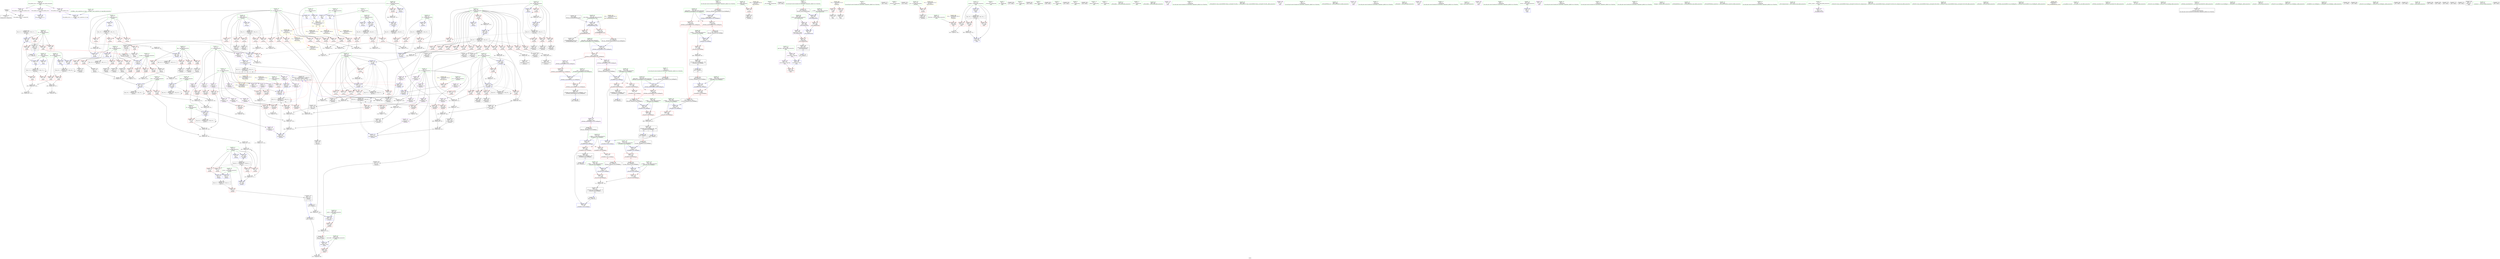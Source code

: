 digraph "SVFG" {
	label="SVFG";

	Node0x55adde0a10f0 [shape=record,color=grey,label="{NodeID: 0\nNullPtr}"];
	Node0x55adde0a10f0 -> Node0x55adde0d33b0[style=solid];
	Node0x55adde0a10f0 -> Node0x55adde0e5dc0[style=solid];
	Node0x55adde0e8910 [shape=record,color=black,label="{NodeID: 775\n477 = PHI(180, )\n}"];
	Node0x55adde0e29a0 [shape=record,color=red,label="{NodeID: 277\n342\<--240\n\<--j\n_Z5solvev\n}"];
	Node0x55adde0e29a0 -> Node0x55adde0f6760[style=solid];
	Node0x55adde0d3750 [shape=record,color=black,label="{NodeID: 111\n109\<--108\nidxprom\<--\n_Z4calcd\n}"];
	Node0x55adde0f6160 [shape=record,color=grey,label="{NodeID: 554\n311 = Binary(310, 101, )\n}"];
	Node0x55adde0f6160 -> Node0x55adde0e7580[style=solid];
	Node0x55adde0dc7a0 [shape=record,color=blue,label="{NodeID: 388\n576\<--575\n__base.addr\<--__base\n_ZSt5fixedRSt8ios_base\n}"];
	Node0x55adde0dc7a0 -> Node0x55adde0e4540[style=dashed];
	Node0x55adde0dc7a0 -> Node0x55adde0e4610[style=dashed];
	Node0x55adde0d7d40 [shape=record,color=red,label="{NodeID: 222\n108\<--78\n\<--Lef\n_Z4calcd\n}"];
	Node0x55adde0d7d40 -> Node0x55adde0d3750[style=solid];
	Node0x55adde0d4130 [shape=record,color=green,label="{NodeID: 56\n228\<--229\nx\<--x_field_insensitive\n_Z5solvev\n}"];
	Node0x55adde0d4130 -> Node0x55adde0e17c0[style=solid];
	Node0x55adde0e5720 [shape=record,color=red,label="{NodeID: 333\n710\<--705\n\<--__b.addr\n_ZStorSt13_Ios_FmtflagsS_\n}"];
	Node0x55adde0e5720 -> Node0x55adde0de610[style=solid];
	Node0x55adde0daf80 [shape=record,color=purple,label="{NodeID: 167\n376\<--19\narrayidx60\<--Uh\n_Z5solvev\n}"];
	Node0x55adde0daf80 -> Node0x55adde0e3c50[style=solid];
	Node0x55adde0d0390 [shape=record,color=green,label="{NodeID: 1\n7\<--1\n__dso_handle\<--dummyObj\nGlob }"];
	Node0x55adde0e8a80 [shape=record,color=black,label="{NodeID: 776\n478 = PHI()\n}"];
	Node0x55adde0e2a70 [shape=record,color=red,label="{NodeID: 278\n352\<--240\n\<--j\n_Z5solvev\n}"];
	Node0x55adde0e2a70 -> Node0x55adde0d9170[style=solid];
	Node0x55adde0d3820 [shape=record,color=black,label="{NodeID: 112\n113\<--112\nidxprom2\<--\n_Z4calcd\n}"];
	Node0x55adde0f62e0 [shape=record,color=grey,label="{NodeID: 555\n139 = Binary(137, 138, )\n}"];
	Node0x55adde0f62e0 -> Node0x55adde0e6540[style=solid];
	Node0x55adde0dc870 [shape=record,color=blue,label="{NodeID: 389\n591\<--588\n__n.addr\<--__n\n_ZSt12setprecisioni\n}"];
	Node0x55adde0dc870 -> Node0x55adde0e46e0[style=dashed];
	Node0x55adde0d7e10 [shape=record,color=red,label="{NodeID: 223\n123\<--78\n\<--Lef\n_Z4calcd\n}"];
	Node0x55adde0d7e10 -> Node0x55adde0d38f0[style=solid];
	Node0x55adde0d4200 [shape=record,color=green,label="{NodeID: 57\n230\<--231\ny\<--y_field_insensitive\n_Z5solvev\n}"];
	Node0x55adde0d4200 -> Node0x55adde0e1890[style=solid];
	Node0x55adde11ddf0 [shape=record,color=yellow,style=double,label="{NodeID: 666\n72V_1 = ENCHI(MR_72V_0)\npts\{1 \}\nFun[main]}"];
	Node0x55adde11ddf0 -> Node0x55adde0d7110[style=dashed];
	Node0x55adde11ddf0 -> Node0x55adde0d71e0[style=dashed];
	Node0x55adde0e57f0 [shape=record,color=blue,label="{NodeID: 334\n8\<--9\nW\<--\nGlob }"];
	Node0x55adde0e57f0 -> Node0x55adde11e3c0[style=dashed];
	Node0x55adde0db050 [shape=record,color=purple,label="{NodeID: 168\n390\<--19\narrayidx69\<--Uh\n_Z5solvev\n}"];
	Node0x55adde0db050 -> Node0x55adde0e3d20[style=solid];
	Node0x55adde0d0420 [shape=record,color=green,label="{NodeID: 2\n9\<--1\n\<--dummyObj\nCan only get source location for instruction, argument, global var or function.}"];
	Node0x55adde0e8b50 [shape=record,color=black,label="{NodeID: 777\n481 = PHI()\n}"];
	Node0x55adde113ac0 [shape=record,color=black,label="{NodeID: 611\nMR_41V_3 = PHI(MR_41V_4, MR_41V_2, )\npts\{225 \}\n}"];
	Node0x55adde113ac0 -> Node0x55adde0e12e0[style=dashed];
	Node0x55adde113ac0 -> Node0x55adde0e13b0[style=dashed];
	Node0x55adde113ac0 -> Node0x55adde0e1480[style=dashed];
	Node0x55adde113ac0 -> Node0x55adde0e1550[style=dashed];
	Node0x55adde113ac0 -> Node0x55adde0e70a0[style=dashed];
	Node0x55adde0e2b40 [shape=record,color=red,label="{NodeID: 279\n357\<--240\n\<--j\n_Z5solvev\n}"];
	Node0x55adde0e2b40 -> Node0x55adde0dea90[style=solid];
	Node0x55adde0d38f0 [shape=record,color=black,label="{NodeID: 113\n124\<--123\nconv6\<--\n_Z4calcd\n}"];
	Node0x55adde0d38f0 -> Node0x55adde0f7c60[style=solid];
	Node0x55adde0f6460 [shape=record,color=grey,label="{NodeID: 556\n445 = Binary(440, 444, )\n}"];
	Node0x55adde0f6460 -> Node0x55adde0e7da0[style=solid];
	Node0x55adde0dc940 [shape=record,color=blue,label="{NodeID: 390\n594\<--595\n_M_n\<--\n_ZSt12setprecisioni\n}"];
	Node0x55adde0dc940 -> Node0x55adde0e47b0[style=dashed];
	Node0x55adde0d7ee0 [shape=record,color=red,label="{NodeID: 224\n132\<--78\n\<--Lef\n_Z4calcd\n}"];
	Node0x55adde0d7ee0 -> Node0x55adde0d39c0[style=solid];
	Node0x55adde0d42d0 [shape=record,color=green,label="{NodeID: 58\n232\<--233\ni17\<--i17_field_insensitive\n_Z5solvev\n}"];
	Node0x55adde0d42d0 -> Node0x55adde0e1960[style=solid];
	Node0x55adde0d42d0 -> Node0x55adde0e1a30[style=solid];
	Node0x55adde0d42d0 -> Node0x55adde0e73e0[style=solid];
	Node0x55adde0d42d0 -> Node0x55adde0e7580[style=solid];
	Node0x55adde0e58c0 [shape=record,color=blue,label="{NodeID: 335\n11\<--9\nL\<--\nGlob }"];
	Node0x55adde0e58c0 -> Node0x55adde11e3c0[style=dashed];
	Node0x55adde0db120 [shape=record,color=purple,label="{NodeID: 169\n401\<--19\narrayidx76\<--Uh\n_Z5solvev\n}"];
	Node0x55adde0db120 -> Node0x55adde0e3df0[style=solid];
	Node0x55adde0d04b0 [shape=record,color=green,label="{NodeID: 3\n23\<--1\n_ZSt3cin\<--dummyObj\nGlob }"];
	Node0x55adde0e8c20 [shape=record,color=black,label="{NodeID: 778\n524 = PHI()\n}"];
	Node0x55adde0e2c10 [shape=record,color=red,label="{NodeID: 280\n369\<--240\n\<--j\n_Z5solvev\n}"];
	Node0x55adde0e2c10 -> Node0x55adde0f1a50[style=solid];
	Node0x55adde0d39c0 [shape=record,color=black,label="{NodeID: 114\n133\<--132\nconv9\<--\n_Z4calcd\n}"];
	Node0x55adde0d39c0 -> Node0x55adde0f1450[style=solid];
	Node0x55adde0f65e0 [shape=record,color=grey,label="{NodeID: 557\n347 = Binary(346, 101, )\n}"];
	Node0x55adde0f65e0 -> Node0x55adde0d90a0[style=solid];
	Node0x55adde0dca10 [shape=record,color=blue,label="{NodeID: 391\n610\<--607\nthis.addr\<--this\n_ZNSt8ios_base4setfESt13_Ios_FmtflagsS0_\n}"];
	Node0x55adde0dca10 -> Node0x55adde0e4880[style=dashed];
	Node0x55adde0d7fb0 [shape=record,color=red,label="{NodeID: 225\n141\<--78\n\<--Lef\n_Z4calcd\n}"];
	Node0x55adde0d7fb0 -> Node0x55adde0d8610[style=solid];
	Node0x55adde0d43a0 [shape=record,color=green,label="{NodeID: 59\n234\<--235\nx21\<--x21_field_insensitive\n_Z5solvev\n}"];
	Node0x55adde0d43a0 -> Node0x55adde0e1b00[style=solid];
	Node0x55adde11dfe0 [shape=record,color=yellow,style=double,label="{NodeID: 668\n76V_1 = ENCHI(MR_76V_0)\npts\{510 \}\nFun[main]}"];
	Node0x55adde11dfe0 -> Node0x55adde0e4130[style=dashed];
	Node0x55adde0e59c0 [shape=record,color=blue,label="{NodeID: 336\n13\<--9\nU\<--\nGlob }"];
	Node0x55adde0e59c0 -> Node0x55adde11e3c0[style=dashed];
	Node0x55adde0db1f0 [shape=record,color=purple,label="{NodeID: 170\n406\<--19\narrayidx79\<--Uh\n_Z5solvev\n}"];
	Node0x55adde0db1f0 -> Node0x55adde0e3ec0[style=solid];
	Node0x55adde0d0540 [shape=record,color=green,label="{NodeID: 4\n24\<--1\n_ZSt4cout\<--dummyObj\nGlob }"];
	Node0x55adde0e8cf0 [shape=record,color=black,label="{NodeID: 779\n529 = PHI(587, )\n}"];
	Node0x55adde0e8cf0 -> Node0x55adde0dc530[style=solid];
	Node0x55adde0e2ce0 [shape=record,color=red,label="{NodeID: 281\n384\<--242\n\<--j63\n_Z5solvev\n}"];
	Node0x55adde0e2ce0 -> Node0x55adde0f89e0[style=solid];
	Node0x55adde0d8540 [shape=record,color=black,label="{NodeID: 115\n137\<--136\nconv10\<--\n_Z4calcd\n}"];
	Node0x55adde0d8540 -> Node0x55adde0f62e0[style=solid];
	Node0x55adde0f6760 [shape=record,color=grey,label="{NodeID: 558\n344 = Binary(342, 343, )\n}"];
	Node0x55adde0f6760 -> Node0x55adde0d8fd0[style=solid];
	Node0x55adde0dcae0 [shape=record,color=blue,label="{NodeID: 392\n612\<--608\n__fmtfl.addr\<--__fmtfl\n_ZNSt8ios_base4setfESt13_Ios_FmtflagsS0_\n}"];
	Node0x55adde0dcae0 -> Node0x55adde0e4950[style=dashed];
	Node0x55adde0d8080 [shape=record,color=red,label="{NodeID: 226\n155\<--78\n\<--Lef\n_Z4calcd\n}"];
	Node0x55adde0d8080 -> Node0x55adde0d87b0[style=solid];
	Node0x55adde0d4470 [shape=record,color=green,label="{NodeID: 60\n236\<--237\ny22\<--y22_field_insensitive\n_Z5solvev\n}"];
	Node0x55adde0d4470 -> Node0x55adde0e1bd0[style=solid];
	Node0x55adde0e5ac0 [shape=record,color=blue,label="{NodeID: 337\n15\<--9\nPart\<--\nGlob }"];
	Node0x55adde0e5ac0 -> Node0x55adde11e3c0[style=dashed];
	Node0x55adde0db2c0 [shape=record,color=purple,label="{NodeID: 171\n417\<--19\narrayidx86\<--Uh\n_Z5solvev\n}"];
	Node0x55adde0db2c0 -> Node0x55adde0e7a60[style=solid];
	Node0x55adde0d05d0 [shape=record,color=green,label="{NodeID: 5\n25\<--1\n.str\<--dummyObj\nGlob }"];
	Node0x55adde0e8ec0 [shape=record,color=black,label="{NodeID: 780\n537 = PHI()\n}"];
	Node0x55adde0e2db0 [shape=record,color=red,label="{NodeID: 282\n388\<--242\n\<--j63\n_Z5solvev\n}"];
	Node0x55adde0e2db0 -> Node0x55adde0d94b0[style=solid];
	Node0x55adde0d8610 [shape=record,color=black,label="{NodeID: 116\n142\<--141\nidxprom12\<--\n_Z4calcd\n}"];
	Node0x55adde0f68e0 [shape=record,color=grey,label="{NodeID: 559\n165 = Binary(164, 163, )\n}"];
	Node0x55adde0f68e0 -> Node0x55adde0e66e0[style=solid];
	Node0x55adde0dcbb0 [shape=record,color=blue,label="{NodeID: 393\n614\<--609\n__mask.addr\<--__mask\n_ZNSt8ios_base4setfESt13_Ios_FmtflagsS0_\n}"];
	Node0x55adde0dcbb0 -> Node0x55adde0e4a20[style=dashed];
	Node0x55adde0dcbb0 -> Node0x55adde0e4af0[style=dashed];
	Node0x55adde0d8150 [shape=record,color=red,label="{NodeID: 227\n103\<--80\n\<--Rig\n_Z4calcd\n}"];
	Node0x55adde0d8150 -> Node0x55adde0d3680[style=solid];
	Node0x55adde0d4540 [shape=record,color=green,label="{NodeID: 61\n238\<--239\ni30\<--i30_field_insensitive\n_Z5solvev\n}"];
	Node0x55adde0d4540 -> Node0x55adde0e1ca0[style=solid];
	Node0x55adde0d4540 -> Node0x55adde0e1d70[style=solid];
	Node0x55adde0d4540 -> Node0x55adde0e1e40[style=solid];
	Node0x55adde0d4540 -> Node0x55adde0e1f10[style=solid];
	Node0x55adde0d4540 -> Node0x55adde0e1fe0[style=solid];
	Node0x55adde0d4540 -> Node0x55adde0e20b0[style=solid];
	Node0x55adde0d4540 -> Node0x55adde0e2180[style=solid];
	Node0x55adde0d4540 -> Node0x55adde0e2250[style=solid];
	Node0x55adde0d4540 -> Node0x55adde0e2320[style=solid];
	Node0x55adde0d4540 -> Node0x55adde0e23f0[style=solid];
	Node0x55adde0d4540 -> Node0x55adde0e24c0[style=solid];
	Node0x55adde0d4540 -> Node0x55adde0e2590[style=solid];
	Node0x55adde0d4540 -> Node0x55adde0e2660[style=solid];
	Node0x55adde0d4540 -> Node0x55adde0e2730[style=solid];
	Node0x55adde0d4540 -> Node0x55adde0e7650[style=solid];
	Node0x55adde0d4540 -> Node0x55adde0e7c00[style=solid];
	Node0x55adde0e5bc0 [shape=record,color=blue,label="{NodeID: 338\n717\<--40\nllvm.global_ctors_0\<--\nGlob }"];
	Node0x55adde0db390 [shape=record,color=purple,label="{NodeID: 172\n439\<--19\narrayidx100\<--Uh\n_Z5solvev\n}"];
	Node0x55adde0db390 -> Node0x55adde0e3f90[style=solid];
	Node0x55adde0d0660 [shape=record,color=green,label="{NodeID: 6\n27\<--1\n.str.1\<--dummyObj\nGlob }"];
	Node0x55adde0e8f90 [shape=record,color=black,label="{NodeID: 781\n540 = PHI()\n}"];
	Node0x55adde0e2e80 [shape=record,color=red,label="{NodeID: 283\n394\<--242\n\<--j63\n_Z5solvev\n}"];
	Node0x55adde0e2e80 -> Node0x55adde0df810[style=solid];
	Node0x55adde0d86e0 [shape=record,color=black,label="{NodeID: 117\n148\<--147\nidxprom14\<--\n_Z4calcd\n}"];
	Node0x55adde0f6a60 [shape=record,color=grey,label="{NodeID: 560\n163 = Binary(162, 118, )\n}"];
	Node0x55adde0f6a60 -> Node0x55adde0f68e0[style=solid];
	Node0x55adde0dcc80 [shape=record,color=blue,label="{NodeID: 394\n616\<--623\n__old\<--\n_ZNSt8ios_base4setfESt13_Ios_FmtflagsS0_\n}"];
	Node0x55adde0dcc80 -> Node0x55adde0e4bc0[style=dashed];
	Node0x55adde0d8220 [shape=record,color=red,label="{NodeID: 228\n112\<--80\n\<--Rig\n_Z4calcd\n}"];
	Node0x55adde0d8220 -> Node0x55adde0d3820[style=solid];
	Node0x55adde0d4610 [shape=record,color=green,label="{NodeID: 62\n240\<--241\nj\<--j_field_insensitive\n_Z5solvev\n}"];
	Node0x55adde0d4610 -> Node0x55adde0e2800[style=solid];
	Node0x55adde0d4610 -> Node0x55adde0e28d0[style=solid];
	Node0x55adde0d4610 -> Node0x55adde0e29a0[style=solid];
	Node0x55adde0d4610 -> Node0x55adde0e2a70[style=solid];
	Node0x55adde0d4610 -> Node0x55adde0e2b40[style=solid];
	Node0x55adde0d4610 -> Node0x55adde0e2c10[style=solid];
	Node0x55adde0d4610 -> Node0x55adde0e7720[style=solid];
	Node0x55adde0d4610 -> Node0x55adde0e78c0[style=solid];
	Node0x55adde0e5cc0 [shape=record,color=blue,label="{NodeID: 339\n718\<--41\nllvm.global_ctors_1\<--_GLOBAL__sub_I_cgy4ever_0_0.cpp\nGlob }"];
	Node0x55adde0db460 [shape=record,color=purple,label="{NodeID: 173\n110\<--21\narrayidx\<--h\n_Z4calcd\n}"];
	Node0x55adde0db460 -> Node0x55adde0e0780[style=solid];
	Node0x55adde0d0720 [shape=record,color=green,label="{NodeID: 7\n29\<--1\nstdin\<--dummyObj\nGlob }"];
	Node0x55adde0e9060 [shape=record,color=black,label="{NodeID: 782\n548 = PHI()\n}"];
	Node0x55adde0e2f50 [shape=record,color=red,label="{NodeID: 284\n404\<--242\n\<--j63\n_Z5solvev\n}"];
	Node0x55adde0e2f50 -> Node0x55adde0d9720[style=solid];
	Node0x55adde0d87b0 [shape=record,color=black,label="{NodeID: 118\n156\<--155\nidxprom18\<--\n_Z4calcd\n}"];
	Node0x55adde0f6be0 [shape=record,color=grey,label="{NodeID: 561\n160 = Binary(158, 159, )\n}"];
	Node0x55adde0f6be0 -> Node0x55adde0f7960[style=solid];
	Node0x55adde0dcd50 [shape=record,color=blue,label="{NodeID: 395\n647\<--645\n__a.addr\<--__a\n_ZStaNRSt13_Ios_FmtflagsS_\n}"];
	Node0x55adde0dcd50 -> Node0x55adde0e4d60[style=dashed];
	Node0x55adde0dcd50 -> Node0x55adde0e4e30[style=dashed];
	Node0x55adde0d82f0 [shape=record,color=red,label="{NodeID: 229\n136\<--80\n\<--Rig\n_Z4calcd\n}"];
	Node0x55adde0d82f0 -> Node0x55adde0d8540[style=solid];
	Node0x55adde0d46e0 [shape=record,color=green,label="{NodeID: 63\n242\<--243\nj63\<--j63_field_insensitive\n_Z5solvev\n}"];
	Node0x55adde0d46e0 -> Node0x55adde0e2ce0[style=solid];
	Node0x55adde0d46e0 -> Node0x55adde0e2db0[style=solid];
	Node0x55adde0d46e0 -> Node0x55adde0e2e80[style=solid];
	Node0x55adde0d46e0 -> Node0x55adde0e2f50[style=solid];
	Node0x55adde0d46e0 -> Node0x55adde0e3020[style=solid];
	Node0x55adde0d46e0 -> Node0x55adde0e30f0[style=solid];
	Node0x55adde0d46e0 -> Node0x55adde0e7990[style=solid];
	Node0x55adde0d46e0 -> Node0x55adde0e7b30[style=solid];
	Node0x55adde11e3c0 [shape=record,color=yellow,style=double,label="{NodeID: 672\n84V_1 = ENCHI(MR_84V_0)\npts\{10 12 14 16 \}\nFun[main]|{<s0>26|<s1>26|<s2>26|<s3>26}}"];
	Node0x55adde11e3c0:s0 -> Node0x55adde11ca50[style=dashed,color=red];
	Node0x55adde11e3c0:s1 -> Node0x55adde11cb60[style=dashed,color=red];
	Node0x55adde11e3c0:s2 -> Node0x55adde11cc40[style=dashed,color=red];
	Node0x55adde11e3c0:s3 -> Node0x55adde11cd20[style=dashed,color=red];
	Node0x55adde0e5dc0 [shape=record,color=blue, style = dotted,label="{NodeID: 340\n719\<--3\nllvm.global_ctors_2\<--dummyVal\nGlob }"];
	Node0x55adde0db530 [shape=record,color=purple,label="{NodeID: 174\n114\<--21\narrayidx3\<--h\n_Z4calcd\n}"];
	Node0x55adde0db530 -> Node0x55adde0e0850[style=solid];
	Node0x55adde0d07e0 [shape=record,color=green,label="{NodeID: 8\n30\<--1\n.str.2\<--dummyObj\nGlob }"];
	Node0x55adde0e9130 [shape=record,color=black,label="{NodeID: 783\n552 = PHI()\n}"];
	Node0x55adde0e3020 [shape=record,color=red,label="{NodeID: 285\n409\<--242\n\<--j63\n_Z5solvev\n}"];
	Node0x55adde0e3020 -> Node0x55adde0f5ce0[style=solid];
	Node0x55adde0d8880 [shape=record,color=black,label="{NodeID: 119\n68\<--176\n_Z4calcd_ret\<--\n_Z4calcd\n|{<s0>3|<s1>12}}"];
	Node0x55adde0d8880:s0 -> Node0x55adddac1820[style=solid,color=blue];
	Node0x55adde0d8880:s1 -> Node0x55adde0e8680[style=solid,color=blue];
	Node0x55adde0f6d60 [shape=record,color=grey,label="{NodeID: 562\n170 = Binary(169, 101, )\n}"];
	Node0x55adde0f6d60 -> Node0x55adde0e67b0[style=solid];
	Node0x55adde0dce20 [shape=record,color=blue,label="{NodeID: 396\n649\<--646\n__b.addr\<--__b\n_ZStaNRSt13_Ios_FmtflagsS_\n}"];
	Node0x55adde0dce20 -> Node0x55adde0e4f00[style=dashed];
	Node0x55adde0d83c0 [shape=record,color=red,label="{NodeID: 230\n147\<--80\n\<--Rig\n_Z4calcd\n}"];
	Node0x55adde0d83c0 -> Node0x55adde0d86e0[style=solid];
	Node0x55adde0d47b0 [shape=record,color=green,label="{NodeID: 64\n244\<--245\ni95\<--i95_field_insensitive\n_Z5solvev\n}"];
	Node0x55adde0d47b0 -> Node0x55adde0e31c0[style=solid];
	Node0x55adde0d47b0 -> Node0x55adde0e3290[style=solid];
	Node0x55adde0d47b0 -> Node0x55adde0e3360[style=solid];
	Node0x55adde0d47b0 -> Node0x55adde0e3430[style=solid];
	Node0x55adde0d47b0 -> Node0x55adde0e3500[style=solid];
	Node0x55adde0d47b0 -> Node0x55adde0e7cd0[style=solid];
	Node0x55adde0d47b0 -> Node0x55adde0e7e70[style=solid];
	Node0x55adde11e4a0 [shape=record,color=yellow,style=double,label="{NodeID: 673\n2V_1 = ENCHI(MR_2V_0)\npts\{10 \}\nFun[_Z2bsd]|{|<s1>3}}"];
	Node0x55adde11e4a0 -> Node0x55adde0d6820[style=dashed];
	Node0x55adde11e4a0:s1 -> Node0x55adde11ea10[style=dashed,color=red];
	Node0x55adde0e5ec0 [shape=record,color=blue,label="{NodeID: 341\n72\<--69\nR.addr\<--R\n_Z4calcd\n}"];
	Node0x55adde0e5ec0 -> Node0x55adde0d7380[style=dashed];
	Node0x55adde0e5ec0 -> Node0x55adde0d7450[style=dashed];
	Node0x55adde0e5ec0 -> Node0x55adde0d7520[style=dashed];
	Node0x55adde0e5ec0 -> Node0x55adde0d75f0[style=dashed];
	Node0x55adde0db600 [shape=record,color=purple,label="{NodeID: 175\n143\<--21\narrayidx13\<--h\n_Z4calcd\n}"];
	Node0x55adde0db600 -> Node0x55adde0e0920[style=solid];
	Node0x55adde0d08a0 [shape=record,color=green,label="{NodeID: 9\n32\<--1\n.str.3\<--dummyObj\nGlob }"];
	Node0x55adde0e9230 [shape=record,color=black,label="{NodeID: 784\n556 = PHI()\n}"];
	Node0x55adde0e30f0 [shape=record,color=red,label="{NodeID: 286\n421\<--242\n\<--j63\n_Z5solvev\n}"];
	Node0x55adde0e30f0 -> Node0x55adde0dff90[style=solid];
	Node0x55adde0d8950 [shape=record,color=black,label="{NodeID: 120\n193\<--192\nconv\<--\n_Z2bsd\n}"];
	Node0x55adde0d8950 -> Node0x55adde0e6af0[style=solid];
	Node0x55adde0f6ee0 [shape=record,color=grey,label="{NodeID: 563\n153 = Binary(146, 152, )\n}"];
	Node0x55adde0f6ee0 -> Node0x55adde0e6610[style=solid];
	Node0x55adde0dcef0 [shape=record,color=blue,label="{NodeID: 397\n657\<--656\n\<--call\n_ZStaNRSt13_Ios_FmtflagsS_\n}"];
	Node0x55adde0e0480 [shape=record,color=red,label="{NodeID: 231\n151\<--82\n\<--Dis1\n_Z4calcd\n}"];
	Node0x55adde0e0480 -> Node0x55adde0f7360[style=solid];
	Node0x55adde0d4880 [shape=record,color=green,label="{NodeID: 65\n246\<--247\neachS\<--eachS_field_insensitive\n_Z5solvev\n}"];
	Node0x55adde0d4880 -> Node0x55adde0e35d0[style=solid];
	Node0x55adde0d4880 -> Node0x55adde0e7f40[style=solid];
	Node0x55adde0e5f90 [shape=record,color=blue,label="{NodeID: 342\n74\<--90\nret\<--\n_Z4calcd\n}"];
	Node0x55adde0e5f90 -> Node0x55adde1103c0[style=dashed];
	Node0x55adde0db6d0 [shape=record,color=purple,label="{NodeID: 176\n149\<--21\narrayidx15\<--h\n_Z4calcd\n}"];
	Node0x55adde0db6d0 -> Node0x55adde0e09f0[style=solid];
	Node0x55adde0d0960 [shape=record,color=green,label="{NodeID: 10\n34\<--1\nstdout\<--dummyObj\nGlob }"];
	Node0x55adde0e9300 [shape=record,color=black,label="{NodeID: 785\n580 = PHI(606, )\n}"];
	Node0x55adde0e31c0 [shape=record,color=red,label="{NodeID: 287\n433\<--244\n\<--i95\n_Z5solvev\n}"];
	Node0x55adde0e31c0 -> Node0x55adde0f9160[style=solid];
	Node0x55adde0d8a20 [shape=record,color=black,label="{NodeID: 121\n180\<--219\n_Z2bsd_ret\<--\n_Z2bsd\n|{<s0>14}}"];
	Node0x55adde0d8a20:s0 -> Node0x55adde0e8910[style=solid,color=blue];
	Node0x55adde0f7060 [shape=record,color=grey,label="{NodeID: 564\n198 = Binary(196, 197, )\n}"];
	Node0x55adde0f7060 -> Node0x55adde0f9460[style=solid];
	Node0x55adde0dcfc0 [shape=record,color=blue,label="{NodeID: 398\n662\<--661\n__a.addr\<--__a\n_ZStcoSt13_Ios_Fmtflags\n}"];
	Node0x55adde0dcfc0 -> Node0x55adde0e50a0[style=dashed];
	Node0x55adde0e0510 [shape=record,color=red,label="{NodeID: 232\n161\<--82\n\<--Dis1\n_Z4calcd\n}"];
	Node0x55adde0e0510 -> Node0x55adde0f7960[style=solid];
	Node0x55adde0d4950 [shape=record,color=green,label="{NodeID: 66\n248\<--249\ni114\<--i114_field_insensitive\n_Z5solvev\n}"];
	Node0x55adde0d4950 -> Node0x55adde0e36a0[style=solid];
	Node0x55adde0d4950 -> Node0x55adde0e3770[style=solid];
	Node0x55adde0d4950 -> Node0x55adde0e3840[style=solid];
	Node0x55adde0d4950 -> Node0x55adde0e8010[style=solid];
	Node0x55adde0d4950 -> Node0x55adde0e80e0[style=solid];
	Node0x55adde0e6060 [shape=record,color=blue,label="{NodeID: 343\n76\<--9\ni\<--\n_Z4calcd\n}"];
	Node0x55adde0e6060 -> Node0x55adde1108c0[style=dashed];
	Node0x55adde0db7a0 [shape=record,color=purple,label="{NodeID: 177\n157\<--21\narrayidx19\<--h\n_Z4calcd\n}"];
	Node0x55adde0db7a0 -> Node0x55adde0e0ac0[style=solid];
	Node0x55adde0d0a20 [shape=record,color=green,label="{NodeID: 11\n35\<--1\n.str.4\<--dummyObj\nGlob }"];
	Node0x55adde0e9470 [shape=record,color=black,label="{NodeID: 786\n626 = PHI(660, )\n|{<s0>29}}"];
	Node0x55adde0e9470:s0 -> Node0x55adde0ea580[style=solid,color=red];
	Node0x55adde0e3290 [shape=record,color=red,label="{NodeID: 288\n437\<--244\n\<--i95\n_Z5solvev\n}"];
	Node0x55adde0e3290 -> Node0x55adde0d9990[style=solid];
	Node0x55adde0d8af0 [shape=record,color=black,label="{NodeID: 122\n263\<--262\nidxprom\<--\n_Z5solvev\n}"];
	Node0x55adde0f71e0 [shape=record,color=grey,label="{NodeID: 565\n328 = Binary(327, 101, )\n}"];
	Node0x55adde0f71e0 -> Node0x55adde0e7720[style=solid];
	Node0x55adde0dd090 [shape=record,color=blue,label="{NodeID: 399\n672\<--670\n__a.addr\<--__a\n_ZStoRRSt13_Ios_FmtflagsS_\n}"];
	Node0x55adde0dd090 -> Node0x55adde0e5170[style=dashed];
	Node0x55adde0dd090 -> Node0x55adde0e5240[style=dashed];
	Node0x55adde0e05e0 [shape=record,color=red,label="{NodeID: 233\n145\<--84\n\<--Dis2\n_Z4calcd\n}"];
	Node0x55adde0e05e0 -> Node0x55adde0f7ae0[style=solid];
	Node0x55adde0d4a20 [shape=record,color=green,label="{NodeID: 67\n251\<--252\n_ZNSirsERi\<--_ZNSirsERi_field_insensitive\n}"];
	Node0x55adde0e6130 [shape=record,color=blue,label="{NodeID: 344\n78\<--97\nLef\<--\n_Z4calcd\n}"];
	Node0x55adde0e6130 -> Node0x55adde0d7d40[style=dashed];
	Node0x55adde0e6130 -> Node0x55adde0d7e10[style=dashed];
	Node0x55adde0e6130 -> Node0x55adde0d7ee0[style=dashed];
	Node0x55adde0e6130 -> Node0x55adde0d7fb0[style=dashed];
	Node0x55adde0e6130 -> Node0x55adde0d8080[style=dashed];
	Node0x55adde0e6130 -> Node0x55adde0e6130[style=dashed];
	Node0x55adde0e6130 -> Node0x55adde10dbc0[style=dashed];
	Node0x55adde0db870 [shape=record,color=purple,label="{NodeID: 178\n448\<--21\narrayidx105\<--h\n_Z5solvev\n}"];
	Node0x55adde0db870 -> Node0x55adde0e7da0[style=solid];
	Node0x55adde0d0ae0 [shape=record,color=green,label="{NodeID: 12\n37\<--1\n.str.5\<--dummyObj\nGlob }"];
	Node0x55adde0e9640 [shape=record,color=black,label="{NodeID: 787\n630 = PHI(644, )\n}"];
	Node0x55adde0e3360 [shape=record,color=red,label="{NodeID: 289\n441\<--244\n\<--i95\n_Z5solvev\n}"];
	Node0x55adde0e3360 -> Node0x55adde0d9a60[style=solid];
	Node0x55adde0d8bc0 [shape=record,color=black,label="{NodeID: 123\n268\<--267\nidxprom4\<--\n_Z5solvev\n}"];
	Node0x55adde0f7360 [shape=record,color=grey,label="{NodeID: 566\n152 = Binary(150, 151, )\n}"];
	Node0x55adde0f7360 -> Node0x55adde0f6ee0[style=solid];
	Node0x55adde0dd160 [shape=record,color=blue,label="{NodeID: 400\n674\<--671\n__b.addr\<--__b\n_ZStoRRSt13_Ios_FmtflagsS_\n}"];
	Node0x55adde0dd160 -> Node0x55adde0e5310[style=dashed];
	Node0x55adde0e06b0 [shape=record,color=red,label="{NodeID: 234\n159\<--86\n\<--H\n_Z4calcd\n}"];
	Node0x55adde0e06b0 -> Node0x55adde0f6be0[style=solid];
	Node0x55adde0d4b20 [shape=record,color=green,label="{NodeID: 68\n284\<--285\n_ZNSirsERd\<--_ZNSirsERd_field_insensitive\n}"];
	Node0x55adde0e6200 [shape=record,color=blue,label="{NodeID: 345\n80\<--100\nRig\<--add\n_Z4calcd\n}"];
	Node0x55adde0e6200 -> Node0x55adde0d8150[style=dashed];
	Node0x55adde0e6200 -> Node0x55adde0d8220[style=dashed];
	Node0x55adde0e6200 -> Node0x55adde0d82f0[style=dashed];
	Node0x55adde0e6200 -> Node0x55adde0d83c0[style=dashed];
	Node0x55adde0e6200 -> Node0x55adde0e6200[style=dashed];
	Node0x55adde0e6200 -> Node0x55adde10e0c0[style=dashed];
	Node0x55adde0db940 [shape=record,color=purple,label="{NodeID: 179\n515\<--25\n\<--.str\nmain\n}"];
	Node0x55adde0d0ba0 [shape=record,color=green,label="{NodeID: 13\n40\<--1\n\<--dummyObj\nCan only get source location for instruction, argument, global var or function.}"];
	Node0x55adde0e9750 [shape=record,color=black,label="{NodeID: 788\n635 = PHI(687, )\n|{<s0>31}}"];
	Node0x55adde0e9750:s0 -> Node0x55adde0ea940[style=solid,color=red];
	Node0x55adde1171c0 [shape=record,color=black,label="{NodeID: 622\nMR_65V_3 = PHI(MR_65V_4, MR_65V_2, )\npts\{249 \}\n}"];
	Node0x55adde1171c0 -> Node0x55adde0e36a0[style=dashed];
	Node0x55adde1171c0 -> Node0x55adde0e3770[style=dashed];
	Node0x55adde1171c0 -> Node0x55adde0e3840[style=dashed];
	Node0x55adde1171c0 -> Node0x55adde0e80e0[style=dashed];
	Node0x55adde0e3430 [shape=record,color=red,label="{NodeID: 290\n446\<--244\n\<--i95\n_Z5solvev\n}"];
	Node0x55adde0e3430 -> Node0x55adde0d9b30[style=solid];
	Node0x55adde0d8c90 [shape=record,color=black,label="{NodeID: 124\n288\<--287\nidxprom12\<--\n_Z5solvev\n}"];
	Node0x55adde0f74e0 [shape=record,color=grey,label="{NodeID: 567\n205 = Binary(204, 118, )\n}"];
	Node0x55adde0f74e0 -> Node0x55adde0e6bc0[style=solid];
	Node0x55adde0dd230 [shape=record,color=blue,label="{NodeID: 401\n684\<--681\n\<--call\n_ZStoRRSt13_Ios_FmtflagsS_\n}"];
	Node0x55adde0e0780 [shape=record,color=red,label="{NodeID: 235\n111\<--110\n\<--arrayidx\n_Z4calcd\n}"];
	Node0x55adde0e0780 -> Node0x55adde0df390[style=solid];
	Node0x55adde0d4c20 [shape=record,color=green,label="{NodeID: 69\n463\<--464\n_ZSt4endlIcSt11char_traitsIcEERSt13basic_ostreamIT_T0_ES6_\<--_ZSt4endlIcSt11char_traitsIcEERSt13basic_ostreamIT_T0_ES6__field_insensitive\n}"];
	Node0x55adde11e930 [shape=record,color=yellow,style=double,label="{NodeID: 678\n22V_1 = ENCHI(MR_22V_0)\npts\{220000 \}\nFun[_Z2bsd]|{<s0>3}}"];
	Node0x55adde11e930:s0 -> Node0x55adde11f300[style=dashed,color=red];
	Node0x55adde0e62d0 [shape=record,color=blue,label="{NodeID: 346\n74\<--120\nret\<--add5\n_Z4calcd\n}"];
	Node0x55adde0e62d0 -> Node0x55adde1103c0[style=dashed];
	Node0x55adde0dba10 [shape=record,color=purple,label="{NodeID: 180\n516\<--27\n\<--.str.1\nmain\n}"];
	Node0x55adde0d0c60 [shape=record,color=green,label="{NodeID: 14\n90\<--1\n\<--dummyObj\nCan only get source location for instruction, argument, global var or function.}"];
	Node0x55adde0e98c0 [shape=record,color=black,label="{NodeID: 789\n639 = PHI(669, )\n}"];
	Node0x55adde0e3500 [shape=record,color=red,label="{NodeID: 291\n451\<--244\n\<--i95\n_Z5solvev\n}"];
	Node0x55adde0e3500 -> Node0x55adde0df510[style=solid];
	Node0x55adde0d8d60 [shape=record,color=black,label="{NodeID: 125\n306\<--305\nidxprom25\<--\n_Z5solvev\n}"];
	Node0x55adde0f7660 [shape=record,color=grey,label="{NodeID: 568\n204 = Binary(202, 203, )\n}"];
	Node0x55adde0f7660 -> Node0x55adde0f74e0[style=solid];
	Node0x55adde0dd300 [shape=record,color=blue,label="{NodeID: 402\n690\<--688\n__a.addr\<--__a\n_ZStanSt13_Ios_FmtflagsS_\n}"];
	Node0x55adde0dd300 -> Node0x55adde0e54b0[style=dashed];
	Node0x55adde0e0850 [shape=record,color=red,label="{NodeID: 236\n115\<--114\n\<--arrayidx3\n_Z4calcd\n}"];
	Node0x55adde0e0850 -> Node0x55adde0df390[style=solid];
	Node0x55adde0d4d20 [shape=record,color=green,label="{NodeID: 70\n465\<--466\n_ZNSolsEPFRSoS_E\<--_ZNSolsEPFRSoS_E_field_insensitive\n}"];
	Node0x55adde11ea10 [shape=record,color=yellow,style=double,label="{NodeID: 679\n2V_1 = ENCHI(MR_2V_0)\npts\{10 \}\nFun[_Z4calcd]}"];
	Node0x55adde11ea10 -> Node0x55adde0d6750[style=dashed];
	Node0x55adde0e63a0 [shape=record,color=blue,label="{NodeID: 347\n70\<--128\nretval\<--\n_Z4calcd\n}"];
	Node0x55adde0e63a0 -> Node0x55adde10d6c0[style=dashed];
	Node0x55adde0dbae0 [shape=record,color=purple,label="{NodeID: 181\n521\<--30\n\<--.str.2\nmain\n}"];
	Node0x55adde0d0d20 [shape=record,color=green,label="{NodeID: 15\n101\<--1\n\<--dummyObj\nCan only get source location for instruction, argument, global var or function.}"];
	Node0x55adde0e99d0 [shape=record,color=black,label="{NodeID: 790\n656 = PHI(687, )\n}"];
	Node0x55adde0e99d0 -> Node0x55adde0dcef0[style=solid];
	Node0x55adde10d2c0 [shape=record,color=black,label="{NodeID: 624\nMR_27V_3 = PHI(MR_27V_5, MR_27V_2, )\npts\{185 \}\n}"];
	Node0x55adde10d2c0 -> Node0x55adde0e0c60[style=dashed];
	Node0x55adde10d2c0 -> Node0x55adde0e0d30[style=dashed];
	Node0x55adde10d2c0 -> Node0x55adde0e6c90[style=dashed];
	Node0x55adde10d2c0 -> Node0x55adde10d2c0[style=dashed];
	Node0x55adde0e35d0 [shape=record,color=red,label="{NodeID: 292\n473\<--246\n\<--eachS\n_Z5solvev\n}"];
	Node0x55adde0e35d0 -> Node0x55adde0f1750[style=solid];
	Node0x55adde0d8e30 [shape=record,color=black,label="{NodeID: 126\n321\<--320\nidxprom34\<--\n_Z5solvev\n}"];
	Node0x55adde0f77e0 [shape=record,color=grey,label="{NodeID: 569\n120 = Binary(119, 117, )\n}"];
	Node0x55adde0f77e0 -> Node0x55adde0e62d0[style=solid];
	Node0x55adde0dd3d0 [shape=record,color=blue,label="{NodeID: 403\n692\<--689\n__b.addr\<--__b\n_ZStanSt13_Ios_FmtflagsS_\n}"];
	Node0x55adde0dd3d0 -> Node0x55adde0e5580[style=dashed];
	Node0x55adde0e0920 [shape=record,color=red,label="{NodeID: 237\n144\<--143\n\<--arrayidx13\n_Z4calcd\n}"];
	Node0x55adde0e0920 -> Node0x55adde0f7ae0[style=solid];
	Node0x55adde0d4e20 [shape=record,color=green,label="{NodeID: 71\n479\<--480\n_ZNSolsEd\<--_ZNSolsEd_field_insensitive\n}"];
	Node0x55adde0e6470 [shape=record,color=blue,label="{NodeID: 348\n82\<--134\nDis1\<--sub\n_Z4calcd\n}"];
	Node0x55adde0e6470 -> Node0x55adde0e0480[style=dashed];
	Node0x55adde0e6470 -> Node0x55adde0e0510[style=dashed];
	Node0x55adde0e6470 -> Node0x55adde1117c0[style=dashed];
	Node0x55adde0dbbb0 [shape=record,color=purple,label="{NodeID: 182\n522\<--32\n\<--.str.3\nmain\n}"];
	Node0x55adde0d0de0 [shape=record,color=green,label="{NodeID: 16\n118\<--1\n\<--dummyObj\nCan only get source location for instruction, argument, global var or function.}"];
	Node0x55adde0e9b40 [shape=record,color=black,label="{NodeID: 791\n681 = PHI(700, )\n}"];
	Node0x55adde0e9b40 -> Node0x55adde0dd230[style=solid];
	Node0x55adde10d3b0 [shape=record,color=black,label="{NodeID: 625\nMR_29V_3 = PHI(MR_29V_4, MR_29V_2, )\npts\{187 \}\n}"];
	Node0x55adde10d3b0 -> Node0x55adde0e0e00[style=dashed];
	Node0x55adde10d3b0 -> Node0x55adde0e0ed0[style=dashed];
	Node0x55adde10d3b0 -> Node0x55adde0e6d60[style=dashed];
	Node0x55adde10d3b0 -> Node0x55adde10d3b0[style=dashed];
	Node0x55adde0e36a0 [shape=record,color=red,label="{NodeID: 293\n469\<--248\n\<--i114\n_Z5solvev\n}"];
	Node0x55adde0e36a0 -> Node0x55adde0f80e0[style=solid];
	Node0x55adde0d8f00 [shape=record,color=black,label="{NodeID: 127\n336\<--335\nidxprom40\<--\n_Z5solvev\n}"];
	Node0x55adde0f7960 [shape=record,color=grey,label="{NodeID: 570\n162 = Binary(160, 161, )\n}"];
	Node0x55adde0f7960 -> Node0x55adde0f6a60[style=solid];
	Node0x55adde0dd4a0 [shape=record,color=blue,label="{NodeID: 404\n703\<--701\n__a.addr\<--__a\n_ZStorSt13_Ios_FmtflagsS_\n}"];
	Node0x55adde0dd4a0 -> Node0x55adde0e5650[style=dashed];
	Node0x55adde0e09f0 [shape=record,color=red,label="{NodeID: 238\n150\<--149\n\<--arrayidx15\n_Z4calcd\n}"];
	Node0x55adde0e09f0 -> Node0x55adde0f7360[style=solid];
	Node0x55adde0d4f20 [shape=record,color=green,label="{NodeID: 72\n502\<--503\nmain\<--main_field_insensitive\n}"];
	Node0x55adde0e6540 [shape=record,color=blue,label="{NodeID: 349\n84\<--139\nDis2\<--sub11\n_Z4calcd\n}"];
	Node0x55adde0e6540 -> Node0x55adde0e05e0[style=dashed];
	Node0x55adde0e6540 -> Node0x55adde111cc0[style=dashed];
	Node0x55adde0dbc80 [shape=record,color=purple,label="{NodeID: 183\n547\<--35\n\<--.str.4\nmain\n}"];
	Node0x55adde0d0ea0 [shape=record,color=green,label="{NodeID: 17\n200\<--1\n\<--dummyObj\nCan only get source location for instruction, argument, global var or function.}"];
	Node0x55adde0e9c80 [shape=record,color=black,label="{NodeID: 792\n688 = PHI(633, 654, )\n0th arg _ZStanSt13_Ios_FmtflagsS_ }"];
	Node0x55adde0e9c80 -> Node0x55adde0dd300[style=solid];
	Node0x55adde10d4a0 [shape=record,color=black,label="{NodeID: 626\nMR_31V_2 = PHI(MR_31V_3, MR_31V_1, )\npts\{189 \}\n}"];
	Node0x55adde10d4a0 -> Node0x55adde0e1210[style=dashed];
	Node0x55adde10d4a0 -> Node0x55adde0e6bc0[style=dashed];
	Node0x55adde0e3770 [shape=record,color=red,label="{NodeID: 294\n474\<--248\n\<--i114\n_Z5solvev\n}"];
	Node0x55adde0e3770 -> Node0x55adde0d9da0[style=solid];
	Node0x55adde0d8fd0 [shape=record,color=black,label="{NodeID: 128\n345\<--344\nconv\<--sub\n_Z5solvev\n}"];
	Node0x55adde0d8fd0 -> Node0x55adde0df210[style=solid];
	Node0x55adde0f7ae0 [shape=record,color=grey,label="{NodeID: 571\n146 = Binary(144, 145, )\n}"];
	Node0x55adde0f7ae0 -> Node0x55adde0f6ee0[style=solid];
	Node0x55adde0dd570 [shape=record,color=blue,label="{NodeID: 405\n705\<--702\n__b.addr\<--__b\n_ZStorSt13_Ios_FmtflagsS_\n}"];
	Node0x55adde0dd570 -> Node0x55adde0e5720[style=dashed];
	Node0x55adde0e0ac0 [shape=record,color=red,label="{NodeID: 239\n158\<--157\n\<--arrayidx19\n_Z4calcd\n}"];
	Node0x55adde0e0ac0 -> Node0x55adde0f6be0[style=solid];
	Node0x55adde0d5020 [shape=record,color=green,label="{NodeID: 73\n505\<--506\nretval\<--retval_field_insensitive\nmain\n}"];
	Node0x55adde0d5020 -> Node0x55adde0dc460[style=solid];
	Node0x55adde0e6610 [shape=record,color=blue,label="{NodeID: 350\n86\<--153\nH\<--add17\n_Z4calcd\n}"];
	Node0x55adde0e6610 -> Node0x55adde0e06b0[style=dashed];
	Node0x55adde0e6610 -> Node0x55adde1121c0[style=dashed];
	Node0x55adde0dbd50 [shape=record,color=purple,label="{NodeID: 184\n555\<--37\n\<--.str.5\nmain\n}"];
	Node0x55adde0d0f60 [shape=record,color=green,label="{NodeID: 18\n266\<--1\n\<--dummyObj\nCan only get source location for instruction, argument, global var or function.}"];
	Node0x55adde0e9e90 [shape=record,color=black,label="{NodeID: 793\n689 = PHI(634, 655, )\n1st arg _ZStanSt13_Ios_FmtflagsS_ }"];
	Node0x55adde0e9e90 -> Node0x55adde0dd3d0[style=solid];
	Node0x55adde119300 [shape=record,color=black,label="{NodeID: 627\nMR_82V_2 = PHI(MR_82V_3, MR_82V_1, )\npts\{180000 200000 220000 \}\n|{<s0>26|<s1>26|<s2>26|<s3>26|<s4>26|<s5>26|<s6>26}}"];
	Node0x55adde119300:s0 -> Node0x55adde0e6f00[style=dashed,color=red];
	Node0x55adde119300:s1 -> Node0x55adde0e6fd0[style=dashed,color=red];
	Node0x55adde119300:s2 -> Node0x55adde0e7240[style=dashed,color=red];
	Node0x55adde119300:s3 -> Node0x55adde0e74b0[style=dashed,color=red];
	Node0x55adde119300:s4 -> Node0x55adde10eac0[style=dashed,color=red];
	Node0x55adde119300:s5 -> Node0x55adde11ac30[style=dashed,color=red];
	Node0x55adde119300:s6 -> Node0x55adde11b130[style=dashed,color=red];
	Node0x55adde0e3840 [shape=record,color=red,label="{NodeID: 295\n483\<--248\n\<--i114\n_Z5solvev\n}"];
	Node0x55adde0e3840 -> Node0x55adde0f18d0[style=solid];
	Node0x55adde0d90a0 [shape=record,color=black,label="{NodeID: 129\n348\<--347\nidxprom45\<--sub44\n_Z5solvev\n}"];
	Node0x55adde0f7c60 [shape=record,color=grey,label="{NodeID: 572\n126 = cmp(124, 125, )\n}"];
	Node0x55adde0e0b90 [shape=record,color=red,label="{NodeID: 240\n209\<--182\n\<--want.addr\n_Z2bsd\n}"];
	Node0x55adde0e0b90 -> Node0x55adde0f8e60[style=solid];
	Node0x55adde0d50f0 [shape=record,color=green,label="{NodeID: 74\n507\<--508\nagg.tmp\<--agg.tmp_field_insensitive\nmain\n}"];
	Node0x55adde0d50f0 -> Node0x55adde0dc120[style=solid];
	Node0x55adde0d50f0 -> Node0x55adde0dc1f0[style=solid];
	Node0x55adde0e66e0 [shape=record,color=blue,label="{NodeID: 351\n74\<--165\nret\<--add23\n_Z4calcd\n}"];
	Node0x55adde0e66e0 -> Node0x55adde1103c0[style=dashed];
	Node0x55adde0dbe20 [shape=record,color=purple,label="{NodeID: 185\n717\<--39\nllvm.global_ctors_0\<--llvm.global_ctors\nGlob }"];
	Node0x55adde0dbe20 -> Node0x55adde0e5bc0[style=solid];
	Node0x55adde0d1020 [shape=record,color=green,label="{NodeID: 19\n325\<--1\n\<--dummyObj\nCan only get source location for instruction, argument, global var or function.}"];
	Node0x55adde0ea010 [shape=record,color=black,label="{NodeID: 794\n575 = PHI()\n0th arg _ZSt5fixedRSt8ios_base }"];
	Node0x55adde0ea010 -> Node0x55adde0dc7a0[style=solid];
	Node0x55adde119830 [shape=record,color=black,label="{NodeID: 628\nMR_78V_3 = PHI(MR_78V_4, MR_78V_2, )\npts\{512 \}\n}"];
	Node0x55adde119830 -> Node0x55adde0e4200[style=dashed];
	Node0x55adde119830 -> Node0x55adde0e42d0[style=dashed];
	Node0x55adde119830 -> Node0x55adde0e43a0[style=dashed];
	Node0x55adde119830 -> Node0x55adde0dc6d0[style=dashed];
	Node0x55adde0e3910 [shape=record,color=red,label="{NodeID: 296\n323\<--322\n\<--arrayidx35\n_Z5solvev\n}"];
	Node0x55adde0e3910 -> Node0x55adde0f95e0[style=solid];
	Node0x55adde0d9170 [shape=record,color=black,label="{NodeID: 130\n353\<--352\nidxprom47\<--\n_Z5solvev\n}"];
	Node0x55adde0f7de0 [shape=record,color=grey,label="{NodeID: 573\n95 = cmp(93, 94, )\n}"];
	Node0x55adde0e0c60 [shape=record,color=red,label="{NodeID: 241\n197\<--184\n\<--L\n_Z2bsd\n}"];
	Node0x55adde0e0c60 -> Node0x55adde0f7060[style=solid];
	Node0x55adde0d51c0 [shape=record,color=green,label="{NodeID: 75\n509\<--510\nTestCase\<--TestCase_field_insensitive\nmain\n}"];
	Node0x55adde0d51c0 -> Node0x55adde0e4130[style=solid];
	Node0x55adde0e67b0 [shape=record,color=blue,label="{NodeID: 352\n76\<--170\ni\<--inc\n_Z4calcd\n}"];
	Node0x55adde0e67b0 -> Node0x55adde1108c0[style=dashed];
	Node0x55adde0dbf20 [shape=record,color=purple,label="{NodeID: 186\n718\<--39\nllvm.global_ctors_1\<--llvm.global_ctors\nGlob }"];
	Node0x55adde0dbf20 -> Node0x55adde0e5cc0[style=solid];
	Node0x55adde0d10e0 [shape=record,color=green,label="{NodeID: 20\n340\<--1\n\<--dummyObj\nCan only get source location for instruction, argument, global var or function.}"];
	Node0x55adde0ea0e0 [shape=record,color=black,label="{NodeID: 795\n701 = PHI(679, )\n0th arg _ZStorSt13_Ios_FmtflagsS_ }"];
	Node0x55adde0ea0e0 -> Node0x55adde0dd4a0[style=solid];
	Node0x55adde119d30 [shape=record,color=black,label="{NodeID: 629\nMR_55V_3 = PHI(MR_55V_4, MR_55V_2, )\npts\{239 \}\n}"];
	Node0x55adde119d30 -> Node0x55adde0e1ca0[style=dashed];
	Node0x55adde119d30 -> Node0x55adde0e1d70[style=dashed];
	Node0x55adde119d30 -> Node0x55adde0e1e40[style=dashed];
	Node0x55adde119d30 -> Node0x55adde0e1f10[style=dashed];
	Node0x55adde119d30 -> Node0x55adde0e1fe0[style=dashed];
	Node0x55adde119d30 -> Node0x55adde0e20b0[style=dashed];
	Node0x55adde119d30 -> Node0x55adde0e2180[style=dashed];
	Node0x55adde119d30 -> Node0x55adde0e2250[style=dashed];
	Node0x55adde119d30 -> Node0x55adde0e2320[style=dashed];
	Node0x55adde119d30 -> Node0x55adde0e23f0[style=dashed];
	Node0x55adde119d30 -> Node0x55adde0e24c0[style=dashed];
	Node0x55adde119d30 -> Node0x55adde0e2590[style=dashed];
	Node0x55adde119d30 -> Node0x55adde0e2660[style=dashed];
	Node0x55adde119d30 -> Node0x55adde0e2730[style=dashed];
	Node0x55adde119d30 -> Node0x55adde0e7c00[style=dashed];
	Node0x55adde0e39e0 [shape=record,color=red,label="{NodeID: 297\n338\<--337\n\<--arrayidx41\n_Z5solvev\n}"];
	Node0x55adde0e39e0 -> Node0x55adde0f8ce0[style=solid];
	Node0x55adde0d9240 [shape=record,color=black,label="{NodeID: 131\n361\<--360\nconv52\<--add51\n_Z5solvev\n}"];
	Node0x55adde0d9240 -> Node0x55adde0df690[style=solid];
	Node0x55adde0f7f60 [shape=record,color=grey,label="{NodeID: 574\n106 = cmp(104, 105, )\n}"];
	Node0x55adde0e0d30 [shape=record,color=red,label="{NodeID: 242\n202\<--184\n\<--L\n_Z2bsd\n}"];
	Node0x55adde0e0d30 -> Node0x55adde0f7660[style=solid];
	Node0x55adde0d5290 [shape=record,color=green,label="{NodeID: 76\n511\<--512\nCaseID\<--CaseID_field_insensitive\nmain\n}"];
	Node0x55adde0d5290 -> Node0x55adde0e4200[style=solid];
	Node0x55adde0d5290 -> Node0x55adde0e42d0[style=solid];
	Node0x55adde0d5290 -> Node0x55adde0e43a0[style=solid];
	Node0x55adde0d5290 -> Node0x55adde0dc600[style=solid];
	Node0x55adde0d5290 -> Node0x55adde0dc6d0[style=solid];
	Node0x55adde0e6880 [shape=record,color=blue,label="{NodeID: 353\n70\<--173\nretval\<--\n_Z4calcd\n}"];
	Node0x55adde0e6880 -> Node0x55adde10d6c0[style=dashed];
	Node0x55adde0dc020 [shape=record,color=purple,label="{NodeID: 187\n719\<--39\nllvm.global_ctors_2\<--llvm.global_ctors\nGlob }"];
	Node0x55adde0dc020 -> Node0x55adde0e5dc0[style=solid];
	Node0x55adde0d11a0 [shape=record,color=green,label="{NodeID: 21\n530\<--1\n\<--dummyObj\nCan only get source location for instruction, argument, global var or function.|{<s0>20}}"];
	Node0x55adde0d11a0:s0 -> Node0x55adde0ea300[style=solid,color=red];
	Node0x55adde0ea1f0 [shape=record,color=black,label="{NodeID: 796\n702 = PHI(680, )\n1st arg _ZStorSt13_Ios_FmtflagsS_ }"];
	Node0x55adde0ea1f0 -> Node0x55adde0dd570[style=solid];
	Node0x55adde11a230 [shape=record,color=black,label="{NodeID: 630\nMR_57V_2 = PHI(MR_57V_6, MR_57V_1, )\npts\{241 \}\n}"];
	Node0x55adde11a230 -> Node0x55adde0e7720[style=dashed];
	Node0x55adde11a230 -> Node0x55adde11a230[style=dashed];
	Node0x55adde0e3ab0 [shape=record,color=red,label="{NodeID: 298\n350\<--349\n\<--arrayidx46\n_Z5solvev\n}"];
	Node0x55adde0e3ab0 -> Node0x55adde0df210[style=solid];
	Node0x55adde0d9310 [shape=record,color=black,label="{NodeID: 132\n364\<--363\nidxprom53\<--\n_Z5solvev\n}"];
	Node0x55adde0f80e0 [shape=record,color=grey,label="{NodeID: 575\n471 = cmp(469, 470, )\n}"];
	Node0x55adde0e0e00 [shape=record,color=red,label="{NodeID: 243\n196\<--186\n\<--R\n_Z2bsd\n}"];
	Node0x55adde0e0e00 -> Node0x55adde0f7060[style=solid];
	Node0x55adde0d5360 [shape=record,color=green,label="{NodeID: 77\n518\<--519\nfreopen\<--freopen_field_insensitive\n}"];
	Node0x55adde0e6950 [shape=record,color=blue,label="{NodeID: 354\n182\<--181\nwant.addr\<--want\n_Z2bsd\n}"];
	Node0x55adde0e6950 -> Node0x55adde0e0b90[style=dashed];
	Node0x55adde0dc120 [shape=record,color=purple,label="{NodeID: 188\n533\<--507\ncoerce.dive\<--agg.tmp\nmain\n}"];
	Node0x55adde0dc120 -> Node0x55adde0dc530[style=solid];
	Node0x55adde0d1260 [shape=record,color=green,label="{NodeID: 22\n581\<--1\n\<--dummyObj\nCan only get source location for instruction, argument, global var or function.|{<s0>27}}"];
	Node0x55adde0d1260:s0 -> Node0x55adde0eaee0[style=solid,color=red];
	Node0x55adde0ea300 [shape=record,color=black,label="{NodeID: 797\n588 = PHI(530, )\n0th arg _ZSt12setprecisioni }"];
	Node0x55adde0ea300 -> Node0x55adde0dc870[style=solid];
	Node0x55adde11a730 [shape=record,color=black,label="{NodeID: 631\nMR_59V_2 = PHI(MR_59V_6, MR_59V_1, )\npts\{243 \}\n}"];
	Node0x55adde11a730 -> Node0x55adde0e7990[style=dashed];
	Node0x55adde11a730 -> Node0x55adde11a730[style=dashed];
	Node0x55adde0e3b80 [shape=record,color=red,label="{NodeID: 299\n355\<--354\n\<--arrayidx48\n_Z5solvev\n}"];
	Node0x55adde0e3b80 -> Node0x55adde0de490[style=solid];
	Node0x55adde0d93e0 [shape=record,color=black,label="{NodeID: 133\n375\<--374\nidxprom59\<--\n_Z5solvev\n}"];
	Node0x55adde0f8260 [shape=record,color=grey,label="{NodeID: 576\n378 = cmp(377, 325, )\n}"];
	Node0x55adde0e0ed0 [shape=record,color=red,label="{NodeID: 244\n203\<--186\n\<--R\n_Z2bsd\n}"];
	Node0x55adde0e0ed0 -> Node0x55adde0f7660[style=solid];
	Node0x55adde0d5460 [shape=record,color=green,label="{NodeID: 78\n525\<--526\n_ZSt5fixedRSt8ios_base\<--_ZSt5fixedRSt8ios_base_field_insensitive\n}"];
	Node0x55adde0e6a20 [shape=record,color=blue,label="{NodeID: 355\n184\<--90\nL\<--\n_Z2bsd\n}"];
	Node0x55adde0e6a20 -> Node0x55adde10d2c0[style=dashed];
	Node0x55adde0dc1f0 [shape=record,color=purple,label="{NodeID: 189\n535\<--507\ncoerce.dive4\<--agg.tmp\nmain\n}"];
	Node0x55adde0dc1f0 -> Node0x55adde0e4470[style=solid];
	Node0x55adde0d1320 [shape=record,color=green,label="{NodeID: 23\n582\<--1\n\<--dummyObj\nCan only get source location for instruction, argument, global var or function.|{<s0>27}}"];
	Node0x55adde0d1320:s0 -> Node0x55adde0eaff0[style=solid,color=red];
	Node0x55adde0ea440 [shape=record,color=black,label="{NodeID: 798\n645 = PHI(629, )\n0th arg _ZStaNRSt13_Ios_FmtflagsS_ }"];
	Node0x55adde0ea440 -> Node0x55adde0dcd50[style=solid];
	Node0x55adde11ac30 [shape=record,color=black,label="{NodeID: 632\nMR_67V_6 = PHI(MR_67V_9, MR_67V_4, )\npts\{180000 \}\n|{|<s7>26}}"];
	Node0x55adde11ac30 -> Node0x55adde0e3910[style=dashed];
	Node0x55adde11ac30 -> Node0x55adde0e39e0[style=dashed];
	Node0x55adde11ac30 -> Node0x55adde0e3ab0[style=dashed];
	Node0x55adde11ac30 -> Node0x55adde0e3b80[style=dashed];
	Node0x55adde11ac30 -> Node0x55adde0e4060[style=dashed];
	Node0x55adde11ac30 -> Node0x55adde0e77f0[style=dashed];
	Node0x55adde11ac30 -> Node0x55adde11ac30[style=dashed];
	Node0x55adde11ac30:s7 -> Node0x55adde119300[style=dashed,color=blue];
	Node0x55adde0e3c50 [shape=record,color=red,label="{NodeID: 300\n377\<--376\n\<--arrayidx60\n_Z5solvev\n}"];
	Node0x55adde0e3c50 -> Node0x55adde0f8260[style=solid];
	Node0x55adde0d94b0 [shape=record,color=black,label="{NodeID: 134\n389\<--388\nidxprom68\<--\n_Z5solvev\n}"];
	Node0x55adde0f83e0 [shape=record,color=grey,label="{NodeID: 577\n545 = cmp(543, 544, )\n}"];
	Node0x55adde0e0fa0 [shape=record,color=red,label="{NodeID: 245\n207\<--188\n\<--M\n_Z2bsd\n|{<s0>3}}"];
	Node0x55adde0e0fa0:s0 -> Node0x55adde0eabc0[style=solid,color=red];
	Node0x55adde0d5560 [shape=record,color=green,label="{NodeID: 79\n527\<--528\n_ZNSolsEPFRSt8ios_baseS0_E\<--_ZNSolsEPFRSt8ios_baseS0_E_field_insensitive\n}"];
	Node0x55adde0e6af0 [shape=record,color=blue,label="{NodeID: 356\n186\<--193\nR\<--conv\n_Z2bsd\n}"];
	Node0x55adde0e6af0 -> Node0x55adde10d3b0[style=dashed];
	Node0x55adde0dc2c0 [shape=record,color=purple,label="{NodeID: 190\n594\<--589\n_M_n\<--retval\n_ZSt12setprecisioni\n}"];
	Node0x55adde0dc2c0 -> Node0x55adde0dc940[style=solid];
	Node0x55adde0d13e0 [shape=record,color=green,label="{NodeID: 24\n667\<--1\n\<--dummyObj\nCan only get source location for instruction, argument, global var or function.}"];
	Node0x55adde0ea580 [shape=record,color=black,label="{NodeID: 799\n646 = PHI(626, )\n1st arg _ZStaNRSt13_Ios_FmtflagsS_ }"];
	Node0x55adde0ea580 -> Node0x55adde0dce20[style=solid];
	Node0x55adde11b130 [shape=record,color=black,label="{NodeID: 633\nMR_69V_6 = PHI(MR_69V_9, MR_69V_4, )\npts\{200000 \}\n|{|<s7>26}}"];
	Node0x55adde11b130 -> Node0x55adde0e3c50[style=dashed];
	Node0x55adde11b130 -> Node0x55adde0e3d20[style=dashed];
	Node0x55adde11b130 -> Node0x55adde0e3df0[style=dashed];
	Node0x55adde11b130 -> Node0x55adde0e3ec0[style=dashed];
	Node0x55adde11b130 -> Node0x55adde0e3f90[style=dashed];
	Node0x55adde11b130 -> Node0x55adde0e7a60[style=dashed];
	Node0x55adde11b130 -> Node0x55adde11b130[style=dashed];
	Node0x55adde11b130:s7 -> Node0x55adde119300[style=dashed,color=blue];
	Node0x55adde0e3d20 [shape=record,color=red,label="{NodeID: 301\n391\<--390\n\<--arrayidx69\n_Z5solvev\n}"];
	Node0x55adde0e3d20 -> Node0x55adde0f86e0[style=solid];
	Node0x55adde0d9580 [shape=record,color=black,label="{NodeID: 135\n397\<--396\nconv73\<--sub72\n_Z5solvev\n}"];
	Node0x55adde0d9580 -> Node0x55adde0dfc90[style=solid];
	Node0x55adde0f8560 [shape=record,color=grey,label="{NodeID: 578\n260 = cmp(258, 259, )\n}"];
	Node0x55adde0e1070 [shape=record,color=red,label="{NodeID: 246\n212\<--188\n\<--M\n_Z2bsd\n}"];
	Node0x55adde0e1070 -> Node0x55adde0e6c90[style=solid];
	Node0x55adde0d5660 [shape=record,color=green,label="{NodeID: 80\n531\<--532\n_ZSt12setprecisioni\<--_ZSt12setprecisioni_field_insensitive\n}"];
	Node0x55adde11f300 [shape=record,color=yellow,style=double,label="{NodeID: 689\n22V_1 = ENCHI(MR_22V_0)\npts\{220000 \}\nFun[_Z4calcd]}"];
	Node0x55adde11f300 -> Node0x55adde0e0780[style=dashed];
	Node0x55adde11f300 -> Node0x55adde0e0850[style=dashed];
	Node0x55adde11f300 -> Node0x55adde0e0920[style=dashed];
	Node0x55adde11f300 -> Node0x55adde0e09f0[style=dashed];
	Node0x55adde11f300 -> Node0x55adde0e0ac0[style=dashed];
	Node0x55adde0e6bc0 [shape=record,color=blue,label="{NodeID: 357\n188\<--205\nM\<--div\n_Z2bsd\n}"];
	Node0x55adde0e6bc0 -> Node0x55adde0e0fa0[style=dashed];
	Node0x55adde0e6bc0 -> Node0x55adde0e1070[style=dashed];
	Node0x55adde0e6bc0 -> Node0x55adde0e1140[style=dashed];
	Node0x55adde0e6bc0 -> Node0x55adde10d4a0[style=dashed];
	Node0x55adde0dc390 [shape=record,color=purple,label="{NodeID: 191\n597\<--589\ncoerce.dive\<--retval\n_ZSt12setprecisioni\n}"];
	Node0x55adde0dc390 -> Node0x55adde0e47b0[style=solid];
	Node0x55adde0d14e0 [shape=record,color=green,label="{NodeID: 25\n4\<--6\n_ZStL8__ioinit\<--_ZStL8__ioinit_field_insensitive\nGlob }"];
	Node0x55adde0d14e0 -> Node0x55adde0da690[style=solid];
	Node0x55adde0ea6c0 [shape=record,color=black,label="{NodeID: 800\n661 = PHI(625, )\n0th arg _ZStcoSt13_Ios_Fmtflags }"];
	Node0x55adde0ea6c0 -> Node0x55adde0dcfc0[style=solid];
	Node0x55adde0e3df0 [shape=record,color=red,label="{NodeID: 302\n402\<--401\n\<--arrayidx76\n_Z5solvev\n}"];
	Node0x55adde0e3df0 -> Node0x55adde0dfc90[style=solid];
	Node0x55adde0d9650 [shape=record,color=black,label="{NodeID: 136\n400\<--399\nidxprom75\<--sub74\n_Z5solvev\n}"];
	Node0x55adde0f86e0 [shape=record,color=grey,label="{NodeID: 579\n392 = cmp(391, 340, )\n}"];
	Node0x55adde0e1140 [shape=record,color=red,label="{NodeID: 247\n215\<--188\n\<--M\n_Z2bsd\n}"];
	Node0x55adde0e1140 -> Node0x55adde0e6d60[style=solid];
	Node0x55adde0d5760 [shape=record,color=green,label="{NodeID: 81\n538\<--539\n_ZStlsIcSt11char_traitsIcEERSt13basic_ostreamIT_T0_ES6_St13_Setprecision\<--_ZStlsIcSt11char_traitsIcEERSt13basic_ostreamIT_T0_ES6_St13_Setprecision_field_insensitive\n}"];
	Node0x55adde0f1450 [shape=record,color=grey,label="{NodeID: 524\n134 = Binary(131, 133, )\n}"];
	Node0x55adde0f1450 -> Node0x55adde0e6470[style=solid];
	Node0x55adde0e6c90 [shape=record,color=blue,label="{NodeID: 358\n184\<--212\nL\<--\n_Z2bsd\n}"];
	Node0x55adde0e6c90 -> Node0x55adde10d2c0[style=dashed];
	Node0x55adde0d64e0 [shape=record,color=purple,label="{NodeID: 192\n622\<--621\n_M_flags\<--this1\n_ZNSt8ios_base4setfESt13_Ios_FmtflagsS0_\n}"];
	Node0x55adde0d64e0 -> Node0x55adde0e4c90[style=solid];
	Node0x55adde0d15e0 [shape=record,color=green,label="{NodeID: 26\n8\<--10\nW\<--W_field_insensitive\nGlob }"];
	Node0x55adde0d15e0 -> Node0x55adde0d6750[style=solid];
	Node0x55adde0d15e0 -> Node0x55adde0d6820[style=solid];
	Node0x55adde0d15e0 -> Node0x55adde0d68f0[style=solid];
	Node0x55adde0d15e0 -> Node0x55adde0d69c0[style=solid];
	Node0x55adde0d15e0 -> Node0x55adde0d6a90[style=solid];
	Node0x55adde0d15e0 -> Node0x55adde0d6b60[style=solid];
	Node0x55adde0d15e0 -> Node0x55adde0d6c30[style=solid];
	Node0x55adde0d15e0 -> Node0x55adde0d6d00[style=solid];
	Node0x55adde0d15e0 -> Node0x55adde0e57f0[style=solid];
	Node0x55adde0ea800 [shape=record,color=black,label="{NodeID: 801\n670 = PHI(638, )\n0th arg _ZStoRRSt13_Ios_FmtflagsS_ }"];
	Node0x55adde0ea800 -> Node0x55adde0dd090[style=solid];
	Node0x55adde0e3ec0 [shape=record,color=red,label="{NodeID: 303\n407\<--406\n\<--arrayidx79\n_Z5solvev\n}"];
	Node0x55adde0e3ec0 -> Node0x55adde0e0110[style=solid];
	Node0x55adde0d9720 [shape=record,color=black,label="{NodeID: 137\n405\<--404\nidxprom78\<--\n_Z5solvev\n}"];
	Node0x55adde0f8860 [shape=record,color=grey,label="{NodeID: 580\n280 = cmp(278, 279, )\n}"];
	Node0x55adde0e1210 [shape=record,color=red,label="{NodeID: 248\n219\<--188\n\<--M\n_Z2bsd\n}"];
	Node0x55adde0e1210 -> Node0x55adde0d8a20[style=solid];
	Node0x55adde0d5860 [shape=record,color=green,label="{NodeID: 82\n549\<--550\n_ZStlsISt11char_traitsIcEERSt13basic_ostreamIcT_ES5_PKc\<--_ZStlsISt11char_traitsIcEERSt13basic_ostreamIcT_ES5_PKc_field_insensitive\n}"];
	Node0x55adde0f15d0 [shape=record,color=grey,label="{NodeID: 525\n117 = Binary(116, 118, )\n}"];
	Node0x55adde0f15d0 -> Node0x55adde0f77e0[style=solid];
	Node0x55adde0e6d60 [shape=record,color=blue,label="{NodeID: 359\n186\<--215\nR\<--\n_Z2bsd\n}"];
	Node0x55adde0e6d60 -> Node0x55adde10d3b0[style=dashed];
	Node0x55adde0d65b0 [shape=record,color=purple,label="{NodeID: 193\n629\<--621\n_M_flags2\<--this1\n_ZNSt8ios_base4setfESt13_Ios_FmtflagsS0_\n|{<s0>29}}"];
	Node0x55adde0d65b0:s0 -> Node0x55adde0ea440[style=solid,color=red];
	Node0x55adde0d16e0 [shape=record,color=green,label="{NodeID: 27\n11\<--12\nL\<--L_field_insensitive\nGlob }"];
	Node0x55adde0d16e0 -> Node0x55adde0d6dd0[style=solid];
	Node0x55adde0d16e0 -> Node0x55adde0e58c0[style=solid];
	Node0x55adde0ea940 [shape=record,color=black,label="{NodeID: 802\n671 = PHI(635, )\n1st arg _ZStoRRSt13_Ios_FmtflagsS_ }"];
	Node0x55adde0ea940 -> Node0x55adde0dd160[style=solid];
	Node0x55adde11c230 [shape=record,color=yellow,style=double,label="{NodeID: 636\n86V_1 = ENCHI(MR_86V_0)\npts\{577 \}\nFun[_ZSt5fixedRSt8ios_base]}"];
	Node0x55adde11c230 -> Node0x55adde0dc7a0[style=dashed];
	Node0x55adde0e3f90 [shape=record,color=red,label="{NodeID: 304\n440\<--439\n\<--arrayidx100\n_Z5solvev\n}"];
	Node0x55adde0e3f90 -> Node0x55adde0f6460[style=solid];
	Node0x55adde0d97f0 [shape=record,color=black,label="{NodeID: 138\n413\<--412\nconv83\<--add82\n_Z5solvev\n}"];
	Node0x55adde0d97f0 -> Node0x55adde0f5fe0[style=solid];
	Node0x55adde0f89e0 [shape=record,color=grey,label="{NodeID: 581\n386 = cmp(384, 385, )\n}"];
	Node0x55adde0e12e0 [shape=record,color=red,label="{NodeID: 249\n258\<--224\n\<--i\n_Z5solvev\n}"];
	Node0x55adde0e12e0 -> Node0x55adde0f8560[style=solid];
	Node0x55adde0d5960 [shape=record,color=green,label="{NodeID: 83\n553\<--554\n_ZNSolsEi\<--_ZNSolsEi_field_insensitive\n}"];
	Node0x55adde0f1750 [shape=record,color=grey,label="{NodeID: 526\n476 = Binary(473, 475, )\n|{<s0>14}}"];
	Node0x55adde0f1750:s0 -> Node0x55adde0eaa80[style=solid,color=red];
	Node0x55adde0e6e30 [shape=record,color=blue,label="{NodeID: 360\n224\<--9\ni\<--\n_Z5solvev\n}"];
	Node0x55adde0e6e30 -> Node0x55adde113ac0[style=dashed];
	Node0x55adde0d6680 [shape=record,color=purple,label="{NodeID: 194\n638\<--621\n_M_flags5\<--this1\n_ZNSt8ios_base4setfESt13_Ios_FmtflagsS0_\n|{<s0>31}}"];
	Node0x55adde0d6680:s0 -> Node0x55adde0ea800[style=solid,color=red];
	Node0x55adde0d17e0 [shape=record,color=green,label="{NodeID: 28\n13\<--14\nU\<--U_field_insensitive\nGlob }"];
	Node0x55adde0d17e0 -> Node0x55adde0d6ea0[style=solid];
	Node0x55adde0d17e0 -> Node0x55adde0e59c0[style=solid];
	Node0x55adde0eaa80 [shape=record,color=black,label="{NodeID: 803\n181 = PHI(476, )\n0th arg _Z2bsd }"];
	Node0x55adde0eaa80 -> Node0x55adde0e6950[style=solid];
	Node0x55adde0e4060 [shape=record,color=red,label="{NodeID: 305\n444\<--443\n\<--arrayidx102\n_Z5solvev\n}"];
	Node0x55adde0e4060 -> Node0x55adde0f6460[style=solid];
	Node0x55adde0d98c0 [shape=record,color=black,label="{NodeID: 139\n416\<--415\nidxprom85\<--\n_Z5solvev\n}"];
	Node0x55adde0f8b60 [shape=record,color=grey,label="{NodeID: 582\n300 = cmp(298, 299, )\n}"];
	Node0x55adde0e13b0 [shape=record,color=red,label="{NodeID: 250\n262\<--224\n\<--i\n_Z5solvev\n}"];
	Node0x55adde0e13b0 -> Node0x55adde0d8af0[style=solid];
	Node0x55adde0d5a60 [shape=record,color=green,label="{NodeID: 84\n576\<--577\n__base.addr\<--__base.addr_field_insensitive\n_ZSt5fixedRSt8ios_base\n}"];
	Node0x55adde0d5a60 -> Node0x55adde0e4540[style=solid];
	Node0x55adde0d5a60 -> Node0x55adde0e4610[style=solid];
	Node0x55adde0d5a60 -> Node0x55adde0dc7a0[style=solid];
	Node0x55adde0f18d0 [shape=record,color=grey,label="{NodeID: 527\n484 = Binary(483, 101, )\n}"];
	Node0x55adde0f18d0 -> Node0x55adde0e80e0[style=solid];
	Node0x55adde0e6f00 [shape=record,color=blue,label="{NodeID: 361\n264\<--266\narrayidx\<--\n_Z5solvev\n}"];
	Node0x55adde0e6f00 -> Node0x55adde0e6f00[style=dashed];
	Node0x55adde0e6f00 -> Node0x55adde0e7240[style=dashed];
	Node0x55adde0e6f00 -> Node0x55adde11ac30[style=dashed];
	Node0x55adde0d6750 [shape=record,color=red,label="{NodeID: 195\n94\<--8\n\<--W\n_Z4calcd\n}"];
	Node0x55adde0d6750 -> Node0x55adde0f7de0[style=solid];
	Node0x55adde0d18e0 [shape=record,color=green,label="{NodeID: 29\n15\<--16\nPart\<--Part_field_insensitive\nGlob }"];
	Node0x55adde0d18e0 -> Node0x55adde0d6f70[style=solid];
	Node0x55adde0d18e0 -> Node0x55adde0d7040[style=solid];
	Node0x55adde0d18e0 -> Node0x55adde0e5ac0[style=solid];
	Node0x55adde0eabc0 [shape=record,color=black,label="{NodeID: 804\n69 = PHI(207, 456, )\n0th arg _Z4calcd }"];
	Node0x55adde0eabc0 -> Node0x55adde0e5ec0[style=solid];
	Node0x55adde0e4130 [shape=record,color=red,label="{NodeID: 306\n544\<--509\n\<--TestCase\nmain\n}"];
	Node0x55adde0e4130 -> Node0x55adde0f83e0[style=solid];
	Node0x55adde0d9990 [shape=record,color=black,label="{NodeID: 140\n438\<--437\nidxprom99\<--\n_Z5solvev\n}"];
	Node0x55adde0f8ce0 [shape=record,color=grey,label="{NodeID: 583\n339 = cmp(338, 340, )\n}"];
	Node0x55adde0e1480 [shape=record,color=red,label="{NodeID: 251\n267\<--224\n\<--i\n_Z5solvev\n}"];
	Node0x55adde0e1480 -> Node0x55adde0d8bc0[style=solid];
	Node0x55adde0d5b30 [shape=record,color=green,label="{NodeID: 85\n583\<--584\n_ZNSt8ios_base4setfESt13_Ios_FmtflagsS0_\<--_ZNSt8ios_base4setfESt13_Ios_FmtflagsS0__field_insensitive\n}"];
	Node0x55adde0f1a50 [shape=record,color=grey,label="{NodeID: 528\n370 = Binary(369, 101, )\n}"];
	Node0x55adde0f1a50 -> Node0x55adde0e78c0[style=solid];
	Node0x55adde0e6fd0 [shape=record,color=blue,label="{NodeID: 362\n269\<--266\narrayidx5\<--\n_Z5solvev\n}"];
	Node0x55adde0e6fd0 -> Node0x55adde0e6fd0[style=dashed];
	Node0x55adde0e6fd0 -> Node0x55adde0e74b0[style=dashed];
	Node0x55adde0e6fd0 -> Node0x55adde11b130[style=dashed];
	Node0x55adde0d6820 [shape=record,color=red,label="{NodeID: 196\n192\<--8\n\<--W\n_Z2bsd\n}"];
	Node0x55adde0d6820 -> Node0x55adde0d8950[style=solid];
	Node0x55adde0d19e0 [shape=record,color=green,label="{NodeID: 30\n17\<--18\nLh\<--Lh_field_insensitive\nGlob }"];
	Node0x55adde0d19e0 -> Node0x55adde0da760[style=solid];
	Node0x55adde0d19e0 -> Node0x55adde0da830[style=solid];
	Node0x55adde0d19e0 -> Node0x55adde0da900[style=solid];
	Node0x55adde0d19e0 -> Node0x55adde0da9d0[style=solid];
	Node0x55adde0d19e0 -> Node0x55adde0daaa0[style=solid];
	Node0x55adde0d19e0 -> Node0x55adde0dab70[style=solid];
	Node0x55adde0d19e0 -> Node0x55adde0dac40[style=solid];
	Node0x55adde0d19e0 -> Node0x55adde0dad10[style=solid];
	Node0x55adde0eadd0 [shape=record,color=black,label="{NodeID: 805\n607 = PHI(579, )\n0th arg _ZNSt8ios_base4setfESt13_Ios_FmtflagsS0_ }"];
	Node0x55adde0eadd0 -> Node0x55adde0dca10[style=solid];
	Node0x55adde0e4200 [shape=record,color=red,label="{NodeID: 307\n543\<--511\n\<--CaseID\nmain\n}"];
	Node0x55adde0e4200 -> Node0x55adde0f83e0[style=solid];
	Node0x55adde0d9a60 [shape=record,color=black,label="{NodeID: 141\n442\<--441\nidxprom101\<--\n_Z5solvev\n}"];
	Node0x55adde0f8e60 [shape=record,color=grey,label="{NodeID: 584\n210 = cmp(208, 209, )\n}"];
	Node0x55adde0e1550 [shape=record,color=red,label="{NodeID: 252\n272\<--224\n\<--i\n_Z5solvev\n}"];
	Node0x55adde0e1550 -> Node0x55adde0ded90[style=solid];
	Node0x55adde0d5c30 [shape=record,color=green,label="{NodeID: 86\n589\<--590\nretval\<--retval_field_insensitive\n_ZSt12setprecisioni\n}"];
	Node0x55adde0d5c30 -> Node0x55adde0dc2c0[style=solid];
	Node0x55adde0d5c30 -> Node0x55adde0dc390[style=solid];
	Node0x55adde0de490 [shape=record,color=grey,label="{NodeID: 529\n356 = Binary(351, 355, )\n}"];
	Node0x55adde0de490 -> Node0x55adde0df690[style=solid];
	Node0x55adde0e70a0 [shape=record,color=blue,label="{NodeID: 363\n224\<--273\ni\<--inc\n_Z5solvev\n}"];
	Node0x55adde0e70a0 -> Node0x55adde113ac0[style=dashed];
	Node0x55adde0d68f0 [shape=record,color=red,label="{NodeID: 197\n259\<--8\n\<--W\n_Z5solvev\n}"];
	Node0x55adde0d68f0 -> Node0x55adde0f8560[style=solid];
	Node0x55adde0d1ae0 [shape=record,color=green,label="{NodeID: 31\n19\<--20\nUh\<--Uh_field_insensitive\nGlob }"];
	Node0x55adde0d1ae0 -> Node0x55adde0dade0[style=solid];
	Node0x55adde0d1ae0 -> Node0x55adde0daeb0[style=solid];
	Node0x55adde0d1ae0 -> Node0x55adde0daf80[style=solid];
	Node0x55adde0d1ae0 -> Node0x55adde0db050[style=solid];
	Node0x55adde0d1ae0 -> Node0x55adde0db120[style=solid];
	Node0x55adde0d1ae0 -> Node0x55adde0db1f0[style=solid];
	Node0x55adde0d1ae0 -> Node0x55adde0db2c0[style=solid];
	Node0x55adde0d1ae0 -> Node0x55adde0db390[style=solid];
	Node0x55adde0eaee0 [shape=record,color=black,label="{NodeID: 806\n608 = PHI(581, )\n1st arg _ZNSt8ios_base4setfESt13_Ios_FmtflagsS0_ }"];
	Node0x55adde0eaee0 -> Node0x55adde0dcae0[style=solid];
	Node0x55adde0e42d0 [shape=record,color=red,label="{NodeID: 308\n551\<--511\n\<--CaseID\nmain\n}"];
	Node0x55adde0d9b30 [shape=record,color=black,label="{NodeID: 142\n447\<--446\nidxprom104\<--\n_Z5solvev\n}"];
	Node0x55adde0f8fe0 [shape=record,color=grey,label="{NodeID: 585\n333 = cmp(331, 332, )\n}"];
	Node0x55adde0e1620 [shape=record,color=red,label="{NodeID: 253\n278\<--226\n\<--i6\n_Z5solvev\n}"];
	Node0x55adde0e1620 -> Node0x55adde0f8860[style=solid];
	Node0x55adde0d5d00 [shape=record,color=green,label="{NodeID: 87\n591\<--592\n__n.addr\<--__n.addr_field_insensitive\n_ZSt12setprecisioni\n}"];
	Node0x55adde0d5d00 -> Node0x55adde0e46e0[style=solid];
	Node0x55adde0d5d00 -> Node0x55adde0dc870[style=solid];
	Node0x55adde120390 [shape=record,color=yellow,style=double,label="{NodeID: 696\nRETMU(86V_2)\npts\{577 \}\nFun[_ZSt5fixedRSt8ios_base]}"];
	Node0x55adde0de610 [shape=record,color=grey,label="{NodeID: 530\n711 = Binary(709, 710, )\n}"];
	Node0x55adde0de610 -> Node0x55adde0da5c0[style=solid];
	Node0x55adde0e7170 [shape=record,color=blue,label="{NodeID: 364\n226\<--101\ni6\<--\n_Z5solvev\n}"];
	Node0x55adde0e7170 -> Node0x55adde1126c0[style=dashed];
	Node0x55adde0d69c0 [shape=record,color=red,label="{NodeID: 198\n317\<--8\n\<--W\n_Z5solvev\n}"];
	Node0x55adde0d69c0 -> Node0x55adde0f92e0[style=solid];
	Node0x55adde0d1be0 [shape=record,color=green,label="{NodeID: 32\n21\<--22\nh\<--h_field_insensitive\nGlob }"];
	Node0x55adde0d1be0 -> Node0x55adde0db460[style=solid];
	Node0x55adde0d1be0 -> Node0x55adde0db530[style=solid];
	Node0x55adde0d1be0 -> Node0x55adde0db600[style=solid];
	Node0x55adde0d1be0 -> Node0x55adde0db6d0[style=solid];
	Node0x55adde0d1be0 -> Node0x55adde0db7a0[style=solid];
	Node0x55adde0d1be0 -> Node0x55adde0db870[style=solid];
	Node0x55adde0eaff0 [shape=record,color=black,label="{NodeID: 807\n609 = PHI(582, )\n2nd arg _ZNSt8ios_base4setfESt13_Ios_FmtflagsS0_ }"];
	Node0x55adde0eaff0 -> Node0x55adde0dcbb0[style=solid];
	Node0x55adde0e43a0 [shape=record,color=red,label="{NodeID: 309\n559\<--511\n\<--CaseID\nmain\n}"];
	Node0x55adde0e43a0 -> Node0x55adde0df990[style=solid];
	Node0x55adde0d9c00 [shape=record,color=black,label="{NodeID: 143\n456\<--455\nconv109\<--\n_Z5solvev\n|{<s0>12}}"];
	Node0x55adde0d9c00:s0 -> Node0x55adde0eabc0[style=solid,color=red];
	Node0x55adde0f9160 [shape=record,color=grey,label="{NodeID: 586\n435 = cmp(433, 434, )\n}"];
	Node0x55adde0e16f0 [shape=record,color=red,label="{NodeID: 254\n292\<--226\n\<--i6\n_Z5solvev\n}"];
	Node0x55adde0e16f0 -> Node0x55adde0e0290[style=solid];
	Node0x55adde0d5dd0 [shape=record,color=green,label="{NodeID: 88\n610\<--611\nthis.addr\<--this.addr_field_insensitive\n_ZNSt8ios_base4setfESt13_Ios_FmtflagsS0_\n}"];
	Node0x55adde0d5dd0 -> Node0x55adde0e4880[style=solid];
	Node0x55adde0d5dd0 -> Node0x55adde0dca10[style=solid];
	Node0x55adde0de790 [shape=record,color=grey,label="{NodeID: 531\n698 = Binary(696, 697, )\n}"];
	Node0x55adde0de790 -> Node0x55adde0da4f0[style=solid];
	Node0x55adde0e7240 [shape=record,color=blue,label="{NodeID: 365\n289\<--286\narrayidx13\<--\n_Z5solvev\n}"];
	Node0x55adde0e7240 -> Node0x55adde0e7240[style=dashed];
	Node0x55adde0e7240 -> Node0x55adde11ac30[style=dashed];
	Node0x55adde0d6a90 [shape=record,color=red,label="{NodeID: 199\n332\<--8\n\<--W\n_Z5solvev\n}"];
	Node0x55adde0d6a90 -> Node0x55adde0f8fe0[style=solid];
	Node0x55adde0d1ce0 [shape=record,color=green,label="{NodeID: 33\n39\<--43\nllvm.global_ctors\<--llvm.global_ctors_field_insensitive\nGlob }"];
	Node0x55adde0d1ce0 -> Node0x55adde0dbe20[style=solid];
	Node0x55adde0d1ce0 -> Node0x55adde0dbf20[style=solid];
	Node0x55adde0d1ce0 -> Node0x55adde0dc020[style=solid];
	Node0x55adde0e4470 [shape=record,color=red,label="{NodeID: 310\n536\<--535\n\<--coerce.dive4\nmain\n}"];
	Node0x55adde0d9cd0 [shape=record,color=black,label="{NodeID: 144\n459\<--458\nconv111\<--\n_Z5solvev\n}"];
	Node0x55adde0d9cd0 -> Node0x55adde0df090[style=solid];
	Node0x55adde0f92e0 [shape=record,color=grey,label="{NodeID: 587\n318 = cmp(316, 317, )\n}"];
	Node0x55adde0e17c0 [shape=record,color=red,label="{NodeID: 255\n287\<--228\n\<--x\n_Z5solvev\n}"];
	Node0x55adde0e17c0 -> Node0x55adde0d8c90[style=solid];
	Node0x55adde0d5ea0 [shape=record,color=green,label="{NodeID: 89\n612\<--613\n__fmtfl.addr\<--__fmtfl.addr_field_insensitive\n_ZNSt8ios_base4setfESt13_Ios_FmtflagsS0_\n}"];
	Node0x55adde0d5ea0 -> Node0x55adde0e4950[style=solid];
	Node0x55adde0d5ea0 -> Node0x55adde0dcae0[style=solid];
	Node0x55adde0de910 [shape=record,color=grey,label="{NodeID: 532\n100 = Binary(99, 101, )\n}"];
	Node0x55adde0de910 -> Node0x55adde0e6200[style=solid];
	Node0x55adde0e7310 [shape=record,color=blue,label="{NodeID: 366\n226\<--293\ni6\<--inc15\n_Z5solvev\n}"];
	Node0x55adde0e7310 -> Node0x55adde1126c0[style=dashed];
	Node0x55adde0d6b60 [shape=record,color=red,label="{NodeID: 200\n385\<--8\n\<--W\n_Z5solvev\n}"];
	Node0x55adde0d6b60 -> Node0x55adde0f89e0[style=solid];
	Node0x55adde0d1de0 [shape=record,color=green,label="{NodeID: 34\n44\<--45\n__cxx_global_var_init\<--__cxx_global_var_init_field_insensitive\n}"];
	Node0x55adde0e4540 [shape=record,color=red,label="{NodeID: 311\n579\<--576\n\<--__base.addr\n_ZSt5fixedRSt8ios_base\n|{<s0>27}}"];
	Node0x55adde0e4540:s0 -> Node0x55adde0eadd0[style=solid,color=red];
	Node0x55adde0d9da0 [shape=record,color=black,label="{NodeID: 145\n475\<--474\nconv118\<--\n_Z5solvev\n}"];
	Node0x55adde0d9da0 -> Node0x55adde0f1750[style=solid];
	Node0x55adde0f9460 [shape=record,color=grey,label="{NodeID: 588\n199 = cmp(198, 200, )\n}"];
	Node0x55adde0e1890 [shape=record,color=red,label="{NodeID: 256\n286\<--230\n\<--y\n_Z5solvev\n}"];
	Node0x55adde0e1890 -> Node0x55adde0e7240[style=solid];
	Node0x55adde0d5f70 [shape=record,color=green,label="{NodeID: 90\n614\<--615\n__mask.addr\<--__mask.addr_field_insensitive\n_ZNSt8ios_base4setfESt13_Ios_FmtflagsS0_\n}"];
	Node0x55adde0d5f70 -> Node0x55adde0e4a20[style=solid];
	Node0x55adde0d5f70 -> Node0x55adde0e4af0[style=solid];
	Node0x55adde0d5f70 -> Node0x55adde0dcbb0[style=solid];
	Node0x55adde0dea90 [shape=record,color=grey,label="{NodeID: 533\n359 = Binary(357, 358, )\n}"];
	Node0x55adde0dea90 -> Node0x55adde0dec10[style=solid];
	Node0x55adde0e73e0 [shape=record,color=blue,label="{NodeID: 367\n232\<--101\ni17\<--\n_Z5solvev\n}"];
	Node0x55adde0e73e0 -> Node0x55adde10efc0[style=dashed];
	Node0x55adde0d6c30 [shape=record,color=red,label="{NodeID: 201\n434\<--8\n\<--W\n_Z5solvev\n}"];
	Node0x55adde0d6c30 -> Node0x55adde0f9160[style=solid];
	Node0x55adde0d1ee0 [shape=record,color=green,label="{NodeID: 35\n48\<--49\n_ZNSt8ios_base4InitC1Ev\<--_ZNSt8ios_base4InitC1Ev_field_insensitive\n}"];
	Node0x55adde11ca50 [shape=record,color=yellow,style=double,label="{NodeID: 644\n2V_1 = ENCHI(MR_2V_0)\npts\{10 \}\nFun[_Z5solvev]|{|<s6>12|<s7>14}}"];
	Node0x55adde11ca50 -> Node0x55adde0d68f0[style=dashed];
	Node0x55adde11ca50 -> Node0x55adde0d69c0[style=dashed];
	Node0x55adde11ca50 -> Node0x55adde0d6a90[style=dashed];
	Node0x55adde11ca50 -> Node0x55adde0d6b60[style=dashed];
	Node0x55adde11ca50 -> Node0x55adde0d6c30[style=dashed];
	Node0x55adde11ca50 -> Node0x55adde0d6d00[style=dashed];
	Node0x55adde11ca50:s6 -> Node0x55adde11ea10[style=dashed,color=red];
	Node0x55adde11ca50:s7 -> Node0x55adde11e4a0[style=dashed,color=red];
	Node0x55adde0e4610 [shape=record,color=red,label="{NodeID: 312\n585\<--576\n\<--__base.addr\n_ZSt5fixedRSt8ios_base\n}"];
	Node0x55adde0e4610 -> Node0x55adde0da010[style=solid];
	Node0x55adde0d9e70 [shape=record,color=black,label="{NodeID: 146\n517\<--514\ncall\<--\nmain\n}"];
	Node0x55adde0f95e0 [shape=record,color=grey,label="{NodeID: 589\n324 = cmp(323, 325, )\n}"];
	Node0x55adde0e1960 [shape=record,color=red,label="{NodeID: 257\n298\<--232\n\<--i17\n_Z5solvev\n}"];
	Node0x55adde0e1960 -> Node0x55adde0f8b60[style=solid];
	Node0x55adde0d6040 [shape=record,color=green,label="{NodeID: 91\n616\<--617\n__old\<--__old_field_insensitive\n_ZNSt8ios_base4setfESt13_Ios_FmtflagsS0_\n}"];
	Node0x55adde0d6040 -> Node0x55adde0e4bc0[style=solid];
	Node0x55adde0d6040 -> Node0x55adde0dcc80[style=solid];
	Node0x55adde0dec10 [shape=record,color=grey,label="{NodeID: 534\n360 = Binary(359, 101, )\n}"];
	Node0x55adde0dec10 -> Node0x55adde0d9240[style=solid];
	Node0x55adde0e74b0 [shape=record,color=blue,label="{NodeID: 368\n307\<--304\narrayidx26\<--\n_Z5solvev\n}"];
	Node0x55adde0e74b0 -> Node0x55adde0e74b0[style=dashed];
	Node0x55adde0e74b0 -> Node0x55adde11b130[style=dashed];
	Node0x55adde0d6d00 [shape=record,color=red,label="{NodeID: 202\n455\<--8\n\<--W\n_Z5solvev\n}"];
	Node0x55adde0d6d00 -> Node0x55adde0d9c00[style=solid];
	Node0x55adde0d1fe0 [shape=record,color=green,label="{NodeID: 36\n54\<--55\n__cxa_atexit\<--__cxa_atexit_field_insensitive\n}"];
	Node0x55adde11cb60 [shape=record,color=yellow,style=double,label="{NodeID: 645\n35V_1 = ENCHI(MR_35V_0)\npts\{12 \}\nFun[_Z5solvev]}"];
	Node0x55adde11cb60 -> Node0x55adde0d6dd0[style=dashed];
	Node0x55adde0e46e0 [shape=record,color=red,label="{NodeID: 313\n595\<--591\n\<--__n.addr\n_ZSt12setprecisioni\n}"];
	Node0x55adde0e46e0 -> Node0x55adde0dc940[style=solid];
	Node0x55adde0d9f40 [shape=record,color=black,label="{NodeID: 147\n523\<--520\ncall1\<--\nmain\n}"];
	Node0x55adde0e1a30 [shape=record,color=red,label="{NodeID: 258\n310\<--232\n\<--i17\n_Z5solvev\n}"];
	Node0x55adde0e1a30 -> Node0x55adde0f6160[style=solid];
	Node0x55adde0d6110 [shape=record,color=green,label="{NodeID: 92\n627\<--628\n_ZStcoSt13_Ios_Fmtflags\<--_ZStcoSt13_Ios_Fmtflags_field_insensitive\n}"];
	Node0x55adde0ded90 [shape=record,color=grey,label="{NodeID: 535\n273 = Binary(272, 101, )\n}"];
	Node0x55adde0ded90 -> Node0x55adde0e70a0[style=solid];
	Node0x55adde0e7580 [shape=record,color=blue,label="{NodeID: 369\n232\<--311\ni17\<--inc28\n_Z5solvev\n}"];
	Node0x55adde0e7580 -> Node0x55adde10efc0[style=dashed];
	Node0x55adde0d6dd0 [shape=record,color=red,label="{NodeID: 203\n279\<--11\n\<--L\n_Z5solvev\n}"];
	Node0x55adde0d6dd0 -> Node0x55adde0f8860[style=solid];
	Node0x55adde0d20e0 [shape=record,color=green,label="{NodeID: 37\n53\<--59\n_ZNSt8ios_base4InitD1Ev\<--_ZNSt8ios_base4InitD1Ev_field_insensitive\n}"];
	Node0x55adde0d20e0 -> Node0x55adde0d3580[style=solid];
	Node0x55adde11cc40 [shape=record,color=yellow,style=double,label="{NodeID: 646\n37V_1 = ENCHI(MR_37V_0)\npts\{14 \}\nFun[_Z5solvev]}"];
	Node0x55adde11cc40 -> Node0x55adde0d6ea0[style=dashed];
	Node0x55adde0e47b0 [shape=record,color=red,label="{NodeID: 314\n598\<--597\n\<--coerce.dive\n_ZSt12setprecisioni\n}"];
	Node0x55adde0e47b0 -> Node0x55adde0da0e0[style=solid];
	Node0x55adde0da010 [shape=record,color=black,label="{NodeID: 148\n574\<--585\n_ZSt5fixedRSt8ios_base_ret\<--\n_ZSt5fixedRSt8ios_base\n}"];
	Node0x55adde10d6c0 [shape=record,color=black,label="{NodeID: 591\nMR_4V_3 = PHI(MR_4V_4, MR_4V_2, )\npts\{71 \}\n}"];
	Node0x55adde10d6c0 -> Node0x55adde0d72b0[style=dashed];
	Node0x55adde0e1b00 [shape=record,color=red,label="{NodeID: 259\n305\<--234\n\<--x21\n_Z5solvev\n}"];
	Node0x55adde0e1b00 -> Node0x55adde0d8d60[style=solid];
	Node0x55adde0d6210 [shape=record,color=green,label="{NodeID: 93\n631\<--632\n_ZStaNRSt13_Ios_FmtflagsS_\<--_ZStaNRSt13_Ios_FmtflagsS__field_insensitive\n}"];
	Node0x55adde0def10 [shape=record,color=grey,label="{NodeID: 536\n399 = Binary(398, 101, )\n}"];
	Node0x55adde0def10 -> Node0x55adde0d9650[style=solid];
	Node0x55adde0e7650 [shape=record,color=blue,label="{NodeID: 370\n238\<--101\ni30\<--\n_Z5solvev\n}"];
	Node0x55adde0e7650 -> Node0x55adde119d30[style=dashed];
	Node0x55adde0d6ea0 [shape=record,color=red,label="{NodeID: 204\n299\<--13\n\<--U\n_Z5solvev\n}"];
	Node0x55adde0d6ea0 -> Node0x55adde0f8b60[style=solid];
	Node0x55adde0d21e0 [shape=record,color=green,label="{NodeID: 38\n66\<--67\n_Z4calcd\<--_Z4calcd_field_insensitive\n}"];
	Node0x55adde11cd20 [shape=record,color=yellow,style=double,label="{NodeID: 647\n39V_1 = ENCHI(MR_39V_0)\npts\{16 \}\nFun[_Z5solvev]}"];
	Node0x55adde11cd20 -> Node0x55adde0d6f70[style=dashed];
	Node0x55adde11cd20 -> Node0x55adde0d7040[style=dashed];
	Node0x55adde0e4880 [shape=record,color=red,label="{NodeID: 315\n621\<--610\nthis1\<--this.addr\n_ZNSt8ios_base4setfESt13_Ios_FmtflagsS0_\n}"];
	Node0x55adde0e4880 -> Node0x55adde0d64e0[style=solid];
	Node0x55adde0e4880 -> Node0x55adde0d65b0[style=solid];
	Node0x55adde0e4880 -> Node0x55adde0d6680[style=solid];
	Node0x55adde0da0e0 [shape=record,color=black,label="{NodeID: 149\n587\<--598\n_ZSt12setprecisioni_ret\<--\n_ZSt12setprecisioni\n|{<s0>20}}"];
	Node0x55adde0da0e0:s0 -> Node0x55adde0e8cf0[style=solid,color=blue];
	Node0x55adde10dbc0 [shape=record,color=black,label="{NodeID: 592\nMR_12V_4 = PHI(MR_12V_2, MR_12V_3, )\npts\{79 \}\n}"];
	Node0x55adde0e1bd0 [shape=record,color=red,label="{NodeID: 260\n304\<--236\n\<--y22\n_Z5solvev\n}"];
	Node0x55adde0e1bd0 -> Node0x55adde0e74b0[style=solid];
	Node0x55adde0d6310 [shape=record,color=green,label="{NodeID: 94\n636\<--637\n_ZStanSt13_Ios_FmtflagsS_\<--_ZStanSt13_Ios_FmtflagsS__field_insensitive\n}"];
	Node0x55adde0df090 [shape=record,color=grey,label="{NodeID: 537\n460 = Binary(457, 459, )\n}"];
	Node0x55adde0df090 -> Node0x55adde0e7f40[style=solid];
	Node0x55adde0e7720 [shape=record,color=blue,label="{NodeID: 371\n240\<--328\nj\<--add\n_Z5solvev\n}"];
	Node0x55adde0e7720 -> Node0x55adde0e2800[style=dashed];
	Node0x55adde0e7720 -> Node0x55adde0e28d0[style=dashed];
	Node0x55adde0e7720 -> Node0x55adde0e29a0[style=dashed];
	Node0x55adde0e7720 -> Node0x55adde0e2a70[style=dashed];
	Node0x55adde0e7720 -> Node0x55adde0e2b40[style=dashed];
	Node0x55adde0e7720 -> Node0x55adde0e2c10[style=dashed];
	Node0x55adde0e7720 -> Node0x55adde0e78c0[style=dashed];
	Node0x55adde0e7720 -> Node0x55adde11a230[style=dashed];
	Node0x55adde0d6f70 [shape=record,color=red,label="{NodeID: 205\n458\<--15\n\<--Part\n_Z5solvev\n}"];
	Node0x55adde0d6f70 -> Node0x55adde0d9cd0[style=solid];
	Node0x55adde0d22e0 [shape=record,color=green,label="{NodeID: 39\n70\<--71\nretval\<--retval_field_insensitive\n_Z4calcd\n}"];
	Node0x55adde0d22e0 -> Node0x55adde0d72b0[style=solid];
	Node0x55adde0d22e0 -> Node0x55adde0e63a0[style=solid];
	Node0x55adde0d22e0 -> Node0x55adde0e6880[style=solid];
	Node0x55adde0e4950 [shape=record,color=red,label="{NodeID: 316\n633\<--612\n\<--__fmtfl.addr\n_ZNSt8ios_base4setfESt13_Ios_FmtflagsS0_\n|{<s0>30}}"];
	Node0x55adde0e4950:s0 -> Node0x55adde0e9c80[style=solid,color=red];
	Node0x55adde0da1b0 [shape=record,color=black,label="{NodeID: 150\n606\<--642\n_ZNSt8ios_base4setfESt13_Ios_FmtflagsS0__ret\<--\n_ZNSt8ios_base4setfESt13_Ios_FmtflagsS0_\n|{<s0>27}}"];
	Node0x55adde0da1b0:s0 -> Node0x55adde0e9300[style=solid,color=blue];
	Node0x55adde10e0c0 [shape=record,color=black,label="{NodeID: 593\nMR_14V_4 = PHI(MR_14V_2, MR_14V_3, )\npts\{81 \}\n}"];
	Node0x55adde0e1ca0 [shape=record,color=red,label="{NodeID: 261\n316\<--238\n\<--i30\n_Z5solvev\n}"];
	Node0x55adde0e1ca0 -> Node0x55adde0f92e0[style=solid];
	Node0x55adde0d6410 [shape=record,color=green,label="{NodeID: 95\n640\<--641\n_ZStoRRSt13_Ios_FmtflagsS_\<--_ZStoRRSt13_Ios_FmtflagsS__field_insensitive\n}"];
	Node0x55adde0df210 [shape=record,color=grey,label="{NodeID: 538\n351 = Binary(345, 350, )\n}"];
	Node0x55adde0df210 -> Node0x55adde0de490[style=solid];
	Node0x55adde0e77f0 [shape=record,color=blue,label="{NodeID: 372\n365\<--362\narrayidx54\<--div\n_Z5solvev\n}"];
	Node0x55adde0e77f0 -> Node0x55adde11ac30[style=dashed];
	Node0x55adde0d7040 [shape=record,color=red,label="{NodeID: 206\n470\<--15\n\<--Part\n_Z5solvev\n}"];
	Node0x55adde0d7040 -> Node0x55adde0f80e0[style=solid];
	Node0x55adde0d23b0 [shape=record,color=green,label="{NodeID: 40\n72\<--73\nR.addr\<--R.addr_field_insensitive\n_Z4calcd\n}"];
	Node0x55adde0d23b0 -> Node0x55adde0d7380[style=solid];
	Node0x55adde0d23b0 -> Node0x55adde0d7450[style=solid];
	Node0x55adde0d23b0 -> Node0x55adde0d7520[style=solid];
	Node0x55adde0d23b0 -> Node0x55adde0d75f0[style=solid];
	Node0x55adde0d23b0 -> Node0x55adde0e5ec0[style=solid];
	Node0x55adde0e4a20 [shape=record,color=red,label="{NodeID: 317\n625\<--614\n\<--__mask.addr\n_ZNSt8ios_base4setfESt13_Ios_FmtflagsS0_\n|{<s0>28}}"];
	Node0x55adde0e4a20:s0 -> Node0x55adde0ea6c0[style=solid,color=red];
	Node0x55adde0da280 [shape=record,color=black,label="{NodeID: 151\n644\<--657\n_ZStaNRSt13_Ios_FmtflagsS__ret\<--\n_ZStaNRSt13_Ios_FmtflagsS_\n|{<s0>29}}"];
	Node0x55adde0da280:s0 -> Node0x55adde0e9640[style=solid,color=blue];
	Node0x55adde10e5c0 [shape=record,color=black,label="{NodeID: 594\nMR_61V_3 = PHI(MR_61V_4, MR_61V_2, )\npts\{245 \}\n}"];
	Node0x55adde10e5c0 -> Node0x55adde0e31c0[style=dashed];
	Node0x55adde10e5c0 -> Node0x55adde0e3290[style=dashed];
	Node0x55adde10e5c0 -> Node0x55adde0e3360[style=dashed];
	Node0x55adde10e5c0 -> Node0x55adde0e3430[style=dashed];
	Node0x55adde10e5c0 -> Node0x55adde0e3500[style=dashed];
	Node0x55adde10e5c0 -> Node0x55adde0e7e70[style=dashed];
	Node0x55adde0e1d70 [shape=record,color=red,label="{NodeID: 262\n320\<--238\n\<--i30\n_Z5solvev\n}"];
	Node0x55adde0e1d70 -> Node0x55adde0d8e30[style=solid];
	Node0x55adde0d2a60 [shape=record,color=green,label="{NodeID: 96\n647\<--648\n__a.addr\<--__a.addr_field_insensitive\n_ZStaNRSt13_Ios_FmtflagsS_\n}"];
	Node0x55adde0d2a60 -> Node0x55adde0e4d60[style=solid];
	Node0x55adde0d2a60 -> Node0x55adde0e4e30[style=solid];
	Node0x55adde0d2a60 -> Node0x55adde0dcd50[style=solid];
	Node0x55adde0df390 [shape=record,color=grey,label="{NodeID: 539\n116 = Binary(111, 115, )\n}"];
	Node0x55adde0df390 -> Node0x55adde0f15d0[style=solid];
	Node0x55adde0e78c0 [shape=record,color=blue,label="{NodeID: 373\n240\<--370\nj\<--inc56\n_Z5solvev\n}"];
	Node0x55adde0e78c0 -> Node0x55adde0e2800[style=dashed];
	Node0x55adde0e78c0 -> Node0x55adde0e28d0[style=dashed];
	Node0x55adde0e78c0 -> Node0x55adde0e29a0[style=dashed];
	Node0x55adde0e78c0 -> Node0x55adde0e2a70[style=dashed];
	Node0x55adde0e78c0 -> Node0x55adde0e2b40[style=dashed];
	Node0x55adde0e78c0 -> Node0x55adde0e2c10[style=dashed];
	Node0x55adde0e78c0 -> Node0x55adde0e78c0[style=dashed];
	Node0x55adde0e78c0 -> Node0x55adde11a230[style=dashed];
	Node0x55adde0d7110 [shape=record,color=red,label="{NodeID: 207\n514\<--29\n\<--stdin\nmain\n}"];
	Node0x55adde0d7110 -> Node0x55adde0d9e70[style=solid];
	Node0x55adde0d2480 [shape=record,color=green,label="{NodeID: 41\n74\<--75\nret\<--ret_field_insensitive\n_Z4calcd\n}"];
	Node0x55adde0d2480 -> Node0x55adde0d76c0[style=solid];
	Node0x55adde0d2480 -> Node0x55adde0d7790[style=solid];
	Node0x55adde0d2480 -> Node0x55adde0d7860[style=solid];
	Node0x55adde0d2480 -> Node0x55adde0d7930[style=solid];
	Node0x55adde0d2480 -> Node0x55adde0e5f90[style=solid];
	Node0x55adde0d2480 -> Node0x55adde0e62d0[style=solid];
	Node0x55adde0d2480 -> Node0x55adde0e66e0[style=solid];
	Node0x55adde11cfc0 [shape=record,color=yellow,style=double,label="{NodeID: 650\n45V_1 = ENCHI(MR_45V_0)\npts\{229 \}\nFun[_Z5solvev]}"];
	Node0x55adde11cfc0 -> Node0x55adde0e17c0[style=dashed];
	Node0x55adde0e4af0 [shape=record,color=red,label="{NodeID: 318\n634\<--614\n\<--__mask.addr\n_ZNSt8ios_base4setfESt13_Ios_FmtflagsS0_\n|{<s0>30}}"];
	Node0x55adde0e4af0:s0 -> Node0x55adde0e9e90[style=solid,color=red];
	Node0x55adde0da350 [shape=record,color=black,label="{NodeID: 152\n660\<--666\n_ZStcoSt13_Ios_Fmtflags_ret\<--neg\n_ZStcoSt13_Ios_Fmtflags\n|{<s0>28}}"];
	Node0x55adde0da350:s0 -> Node0x55adde0e9470[style=solid,color=blue];
	Node0x55adde10eac0 [shape=record,color=black,label="{NodeID: 595\nMR_22V_2 = PHI(MR_22V_3, MR_22V_1, )\npts\{220000 \}\n|{|<s1>12|<s2>14|<s3>26}}"];
	Node0x55adde10eac0 -> Node0x55adde0e7da0[style=dashed];
	Node0x55adde10eac0:s1 -> Node0x55adde11f300[style=dashed,color=red];
	Node0x55adde10eac0:s2 -> Node0x55adde11e930[style=dashed,color=red];
	Node0x55adde10eac0:s3 -> Node0x55adde119300[style=dashed,color=blue];
	Node0x55adde0e1e40 [shape=record,color=red,label="{NodeID: 263\n327\<--238\n\<--i30\n_Z5solvev\n}"];
	Node0x55adde0e1e40 -> Node0x55adde0f71e0[style=solid];
	Node0x55adde0d2b30 [shape=record,color=green,label="{NodeID: 97\n649\<--650\n__b.addr\<--__b.addr_field_insensitive\n_ZStaNRSt13_Ios_FmtflagsS_\n}"];
	Node0x55adde0d2b30 -> Node0x55adde0e4f00[style=solid];
	Node0x55adde0d2b30 -> Node0x55adde0dce20[style=solid];
	Node0x55adde0df510 [shape=record,color=grey,label="{NodeID: 540\n452 = Binary(451, 101, )\n}"];
	Node0x55adde0df510 -> Node0x55adde0e7e70[style=solid];
	Node0x55adde0e7990 [shape=record,color=blue,label="{NodeID: 374\n242\<--381\nj63\<--add64\n_Z5solvev\n}"];
	Node0x55adde0e7990 -> Node0x55adde0e2ce0[style=dashed];
	Node0x55adde0e7990 -> Node0x55adde0e2db0[style=dashed];
	Node0x55adde0e7990 -> Node0x55adde0e2e80[style=dashed];
	Node0x55adde0e7990 -> Node0x55adde0e2f50[style=dashed];
	Node0x55adde0e7990 -> Node0x55adde0e3020[style=dashed];
	Node0x55adde0e7990 -> Node0x55adde0e30f0[style=dashed];
	Node0x55adde0e7990 -> Node0x55adde0e7b30[style=dashed];
	Node0x55adde0e7990 -> Node0x55adde11a730[style=dashed];
	Node0x55adde0d71e0 [shape=record,color=red,label="{NodeID: 208\n520\<--34\n\<--stdout\nmain\n}"];
	Node0x55adde0d71e0 -> Node0x55adde0d9f40[style=solid];
	Node0x55adde0d2550 [shape=record,color=green,label="{NodeID: 42\n76\<--77\ni\<--i_field_insensitive\n_Z4calcd\n}"];
	Node0x55adde0d2550 -> Node0x55adde0d7a00[style=solid];
	Node0x55adde0d2550 -> Node0x55adde0d7ad0[style=solid];
	Node0x55adde0d2550 -> Node0x55adde0d7ba0[style=solid];
	Node0x55adde0d2550 -> Node0x55adde0d7c70[style=solid];
	Node0x55adde0d2550 -> Node0x55adde0e6060[style=solid];
	Node0x55adde0d2550 -> Node0x55adde0e67b0[style=solid];
	Node0x55adde11d0a0 [shape=record,color=yellow,style=double,label="{NodeID: 651\n47V_1 = ENCHI(MR_47V_0)\npts\{231 \}\nFun[_Z5solvev]}"];
	Node0x55adde11d0a0 -> Node0x55adde0e1890[style=dashed];
	Node0x55adde0e4bc0 [shape=record,color=red,label="{NodeID: 319\n642\<--616\n\<--__old\n_ZNSt8ios_base4setfESt13_Ios_FmtflagsS0_\n}"];
	Node0x55adde0e4bc0 -> Node0x55adde0da1b0[style=solid];
	Node0x55adde0da420 [shape=record,color=black,label="{NodeID: 153\n669\<--684\n_ZStoRRSt13_Ios_FmtflagsS__ret\<--\n_ZStoRRSt13_Ios_FmtflagsS_\n|{<s0>31}}"];
	Node0x55adde0da420:s0 -> Node0x55adde0e98c0[style=solid,color=blue];
	Node0x55adde10efc0 [shape=record,color=black,label="{NodeID: 596\nMR_49V_3 = PHI(MR_49V_4, MR_49V_2, )\npts\{233 \}\n}"];
	Node0x55adde10efc0 -> Node0x55adde0e1960[style=dashed];
	Node0x55adde10efc0 -> Node0x55adde0e1a30[style=dashed];
	Node0x55adde10efc0 -> Node0x55adde0e7580[style=dashed];
	Node0x55adde0e1f10 [shape=record,color=red,label="{NodeID: 264\n343\<--238\n\<--i30\n_Z5solvev\n}"];
	Node0x55adde0e1f10 -> Node0x55adde0f6760[style=solid];
	Node0x55adde0d2c00 [shape=record,color=green,label="{NodeID: 98\n662\<--663\n__a.addr\<--__a.addr_field_insensitive\n_ZStcoSt13_Ios_Fmtflags\n}"];
	Node0x55adde0d2c00 -> Node0x55adde0e50a0[style=solid];
	Node0x55adde0d2c00 -> Node0x55adde0dcfc0[style=solid];
	Node0x55adde0df690 [shape=record,color=grey,label="{NodeID: 541\n362 = Binary(356, 361, )\n}"];
	Node0x55adde0df690 -> Node0x55adde0e77f0[style=solid];
	Node0x55adde0e7a60 [shape=record,color=blue,label="{NodeID: 375\n417\<--414\narrayidx86\<--div84\n_Z5solvev\n}"];
	Node0x55adde0e7a60 -> Node0x55adde11b130[style=dashed];
	Node0x55adde0d72b0 [shape=record,color=red,label="{NodeID: 209\n176\<--70\n\<--retval\n_Z4calcd\n}"];
	Node0x55adde0d72b0 -> Node0x55adde0d8880[style=solid];
	Node0x55adde0d2620 [shape=record,color=green,label="{NodeID: 43\n78\<--79\nLef\<--Lef_field_insensitive\n_Z4calcd\n}"];
	Node0x55adde0d2620 -> Node0x55adde0d7d40[style=solid];
	Node0x55adde0d2620 -> Node0x55adde0d7e10[style=solid];
	Node0x55adde0d2620 -> Node0x55adde0d7ee0[style=solid];
	Node0x55adde0d2620 -> Node0x55adde0d7fb0[style=solid];
	Node0x55adde0d2620 -> Node0x55adde0d8080[style=solid];
	Node0x55adde0d2620 -> Node0x55adde0e6130[style=solid];
	Node0x55adde0e4c90 [shape=record,color=red,label="{NodeID: 320\n623\<--622\n\<--_M_flags\n_ZNSt8ios_base4setfESt13_Ios_FmtflagsS0_\n}"];
	Node0x55adde0e4c90 -> Node0x55adde0dcc80[style=solid];
	Node0x55adde0da4f0 [shape=record,color=black,label="{NodeID: 154\n687\<--698\n_ZStanSt13_Ios_FmtflagsS__ret\<--and\n_ZStanSt13_Ios_FmtflagsS_\n|{<s0>30|<s1>32}}"];
	Node0x55adde0da4f0:s0 -> Node0x55adde0e9750[style=solid,color=blue];
	Node0x55adde0da4f0:s1 -> Node0x55adde0e99d0[style=solid,color=blue];
	Node0x55adde13ec10 [shape=record,color=black,label="{NodeID: 763\n51 = PHI()\n}"];
	Node0x55adde0e1fe0 [shape=record,color=red,label="{NodeID: 265\n346\<--238\n\<--i30\n_Z5solvev\n}"];
	Node0x55adde0e1fe0 -> Node0x55adde0f65e0[style=solid];
	Node0x55adde0d2cd0 [shape=record,color=green,label="{NodeID: 99\n672\<--673\n__a.addr\<--__a.addr_field_insensitive\n_ZStoRRSt13_Ios_FmtflagsS_\n}"];
	Node0x55adde0d2cd0 -> Node0x55adde0e5170[style=solid];
	Node0x55adde0d2cd0 -> Node0x55adde0e5240[style=solid];
	Node0x55adde0d2cd0 -> Node0x55adde0dd090[style=solid];
	Node0x55adde0df810 [shape=record,color=grey,label="{NodeID: 542\n396 = Binary(394, 395, )\n}"];
	Node0x55adde0df810 -> Node0x55adde0d9580[style=solid];
	Node0x55adde0e7b30 [shape=record,color=blue,label="{NodeID: 376\n242\<--422\nj63\<--inc89\n_Z5solvev\n}"];
	Node0x55adde0e7b30 -> Node0x55adde0e2ce0[style=dashed];
	Node0x55adde0e7b30 -> Node0x55adde0e2db0[style=dashed];
	Node0x55adde0e7b30 -> Node0x55adde0e2e80[style=dashed];
	Node0x55adde0e7b30 -> Node0x55adde0e2f50[style=dashed];
	Node0x55adde0e7b30 -> Node0x55adde0e3020[style=dashed];
	Node0x55adde0e7b30 -> Node0x55adde0e30f0[style=dashed];
	Node0x55adde0e7b30 -> Node0x55adde0e7b30[style=dashed];
	Node0x55adde0e7b30 -> Node0x55adde11a730[style=dashed];
	Node0x55adde0d7380 [shape=record,color=red,label="{NodeID: 210\n105\<--72\n\<--R.addr\n_Z4calcd\n}"];
	Node0x55adde0d7380 -> Node0x55adde0f7f60[style=solid];
	Node0x55adde0d26f0 [shape=record,color=green,label="{NodeID: 44\n80\<--81\nRig\<--Rig_field_insensitive\n_Z4calcd\n}"];
	Node0x55adde0d26f0 -> Node0x55adde0d8150[style=solid];
	Node0x55adde0d26f0 -> Node0x55adde0d8220[style=solid];
	Node0x55adde0d26f0 -> Node0x55adde0d82f0[style=solid];
	Node0x55adde0d26f0 -> Node0x55adde0d83c0[style=solid];
	Node0x55adde0d26f0 -> Node0x55adde0e6200[style=solid];
	Node0x55adde11d260 [shape=record,color=yellow,style=double,label="{NodeID: 653\n51V_1 = ENCHI(MR_51V_0)\npts\{235 \}\nFun[_Z5solvev]}"];
	Node0x55adde11d260 -> Node0x55adde0e1b00[style=dashed];
	Node0x55adde0e4d60 [shape=record,color=red,label="{NodeID: 321\n653\<--647\n\<--__a.addr\n_ZStaNRSt13_Ios_FmtflagsS_\n}"];
	Node0x55adde0e4d60 -> Node0x55adde0e4fd0[style=solid];
	Node0x55adde0da5c0 [shape=record,color=black,label="{NodeID: 155\n700\<--711\n_ZStorSt13_Ios_FmtflagsS__ret\<--or\n_ZStorSt13_Ios_FmtflagsS_\n|{<s0>33}}"];
	Node0x55adde0da5c0:s0 -> Node0x55adde0e9b40[style=solid,color=blue];
	Node0x55adddac1820 [shape=record,color=black,label="{NodeID: 764\n208 = PHI(68, )\n}"];
	Node0x55adddac1820 -> Node0x55adde0f8e60[style=solid];
	Node0x55adde0e20b0 [shape=record,color=red,label="{NodeID: 266\n358\<--238\n\<--i30\n_Z5solvev\n}"];
	Node0x55adde0e20b0 -> Node0x55adde0dea90[style=solid];
	Node0x55adde0d2da0 [shape=record,color=green,label="{NodeID: 100\n674\<--675\n__b.addr\<--__b.addr_field_insensitive\n_ZStoRRSt13_Ios_FmtflagsS_\n}"];
	Node0x55adde0d2da0 -> Node0x55adde0e5310[style=solid];
	Node0x55adde0d2da0 -> Node0x55adde0dd160[style=solid];
	Node0x55adde0df990 [shape=record,color=grey,label="{NodeID: 543\n560 = Binary(559, 101, )\n}"];
	Node0x55adde0df990 -> Node0x55adde0dc6d0[style=solid];
	Node0x55adde0e7c00 [shape=record,color=blue,label="{NodeID: 377\n238\<--428\ni30\<--inc93\n_Z5solvev\n}"];
	Node0x55adde0e7c00 -> Node0x55adde119d30[style=dashed];
	Node0x55adde0d7450 [shape=record,color=red,label="{NodeID: 211\n125\<--72\n\<--R.addr\n_Z4calcd\n}"];
	Node0x55adde0d7450 -> Node0x55adde0f7c60[style=solid];
	Node0x55adde0d27c0 [shape=record,color=green,label="{NodeID: 45\n82\<--83\nDis1\<--Dis1_field_insensitive\n_Z4calcd\n}"];
	Node0x55adde0d27c0 -> Node0x55adde0e0480[style=solid];
	Node0x55adde0d27c0 -> Node0x55adde0e0510[style=solid];
	Node0x55adde0d27c0 -> Node0x55adde0e6470[style=solid];
	Node0x55adde11d340 [shape=record,color=yellow,style=double,label="{NodeID: 654\n53V_1 = ENCHI(MR_53V_0)\npts\{237 \}\nFun[_Z5solvev]}"];
	Node0x55adde11d340 -> Node0x55adde0e1bd0[style=dashed];
	Node0x55adde0e4e30 [shape=record,color=red,label="{NodeID: 322\n657\<--647\n\<--__a.addr\n_ZStaNRSt13_Ios_FmtflagsS_\n}"];
	Node0x55adde0e4e30 -> Node0x55adde0da280[style=solid];
	Node0x55adde0e4e30 -> Node0x55adde0dcef0[style=solid];
	Node0x55adde0da690 [shape=record,color=purple,label="{NodeID: 156\n50\<--4\n\<--_ZStL8__ioinit\n__cxx_global_var_init\n}"];
	Node0x55adde141ac0 [shape=record,color=black,label="{NodeID: 765\n250 = PHI()\n}"];
	Node0x55adde0e2180 [shape=record,color=red,label="{NodeID: 267\n363\<--238\n\<--i30\n_Z5solvev\n}"];
	Node0x55adde0e2180 -> Node0x55adde0d9310[style=solid];
	Node0x55adde0d2e70 [shape=record,color=green,label="{NodeID: 101\n682\<--683\n_ZStorSt13_Ios_FmtflagsS_\<--_ZStorSt13_Ios_FmtflagsS__field_insensitive\n}"];
	Node0x55adde0dfb10 [shape=record,color=grey,label="{NodeID: 544\n666 = Binary(665, 667, )\n}"];
	Node0x55adde0dfb10 -> Node0x55adde0da350[style=solid];
	Node0x55adde0e7cd0 [shape=record,color=blue,label="{NodeID: 378\n244\<--9\ni95\<--\n_Z5solvev\n}"];
	Node0x55adde0e7cd0 -> Node0x55adde10e5c0[style=dashed];
	Node0x55adde0d7520 [shape=record,color=red,label="{NodeID: 212\n131\<--72\n\<--R.addr\n_Z4calcd\n}"];
	Node0x55adde0d7520 -> Node0x55adde0f1450[style=solid];
	Node0x55adde0d2890 [shape=record,color=green,label="{NodeID: 46\n84\<--85\nDis2\<--Dis2_field_insensitive\n_Z4calcd\n}"];
	Node0x55adde0d2890 -> Node0x55adde0e05e0[style=solid];
	Node0x55adde0d2890 -> Node0x55adde0e6540[style=solid];
	Node0x55adde0e4f00 [shape=record,color=red,label="{NodeID: 323\n655\<--649\n\<--__b.addr\n_ZStaNRSt13_Ios_FmtflagsS_\n|{<s0>32}}"];
	Node0x55adde0e4f00:s0 -> Node0x55adde0e9e90[style=solid,color=red];
	Node0x55adde0da760 [shape=record,color=purple,label="{NodeID: 157\n264\<--17\narrayidx\<--Lh\n_Z5solvev\n}"];
	Node0x55adde0da760 -> Node0x55adde0e6f00[style=solid];
	Node0x55adde141b90 [shape=record,color=black,label="{NodeID: 766\n253 = PHI()\n}"];
	Node0x55adde1103c0 [shape=record,color=black,label="{NodeID: 600\nMR_8V_3 = PHI(MR_8V_5, MR_8V_2, )\npts\{75 \}\n}"];
	Node0x55adde1103c0 -> Node0x55adde0d76c0[style=dashed];
	Node0x55adde1103c0 -> Node0x55adde0d7790[style=dashed];
	Node0x55adde1103c0 -> Node0x55adde0d7860[style=dashed];
	Node0x55adde1103c0 -> Node0x55adde0d7930[style=dashed];
	Node0x55adde1103c0 -> Node0x55adde0e62d0[style=dashed];
	Node0x55adde1103c0 -> Node0x55adde0e66e0[style=dashed];
	Node0x55adde0e2250 [shape=record,color=red,label="{NodeID: 268\n374\<--238\n\<--i30\n_Z5solvev\n}"];
	Node0x55adde0e2250 -> Node0x55adde0d93e0[style=solid];
	Node0x55adde0d2f70 [shape=record,color=green,label="{NodeID: 102\n690\<--691\n__a.addr\<--__a.addr_field_insensitive\n_ZStanSt13_Ios_FmtflagsS_\n}"];
	Node0x55adde0d2f70 -> Node0x55adde0e54b0[style=solid];
	Node0x55adde0d2f70 -> Node0x55adde0dd300[style=solid];
	Node0x55adde0dfc90 [shape=record,color=grey,label="{NodeID: 545\n403 = Binary(397, 402, )\n}"];
	Node0x55adde0dfc90 -> Node0x55adde0e0110[style=solid];
	Node0x55adde0e7da0 [shape=record,color=blue,label="{NodeID: 379\n448\<--445\narrayidx105\<--sub103\n_Z5solvev\n}"];
	Node0x55adde0e7da0 -> Node0x55adde10eac0[style=dashed];
	Node0x55adde0d75f0 [shape=record,color=red,label="{NodeID: 213\n138\<--72\n\<--R.addr\n_Z4calcd\n}"];
	Node0x55adde0d75f0 -> Node0x55adde0f62e0[style=solid];
	Node0x55adde0d2960 [shape=record,color=green,label="{NodeID: 47\n86\<--87\nH\<--H_field_insensitive\n_Z4calcd\n}"];
	Node0x55adde0d2960 -> Node0x55adde0e06b0[style=solid];
	Node0x55adde0d2960 -> Node0x55adde0e6610[style=solid];
	Node0x55adde0e4fd0 [shape=record,color=red,label="{NodeID: 324\n654\<--653\n\<--\n_ZStaNRSt13_Ios_FmtflagsS_\n|{<s0>32}}"];
	Node0x55adde0e4fd0:s0 -> Node0x55adde0e9c80[style=solid,color=red];
	Node0x55adde0da830 [shape=record,color=purple,label="{NodeID: 158\n289\<--17\narrayidx13\<--Lh\n_Z5solvev\n}"];
	Node0x55adde0da830 -> Node0x55adde0e7240[style=solid];
	Node0x55adde141c60 [shape=record,color=black,label="{NodeID: 767\n254 = PHI()\n}"];
	Node0x55adde1108c0 [shape=record,color=black,label="{NodeID: 601\nMR_10V_3 = PHI(MR_10V_4, MR_10V_2, )\npts\{77 \}\n}"];
	Node0x55adde1108c0 -> Node0x55adde0d7a00[style=dashed];
	Node0x55adde1108c0 -> Node0x55adde0d7ad0[style=dashed];
	Node0x55adde1108c0 -> Node0x55adde0d7ba0[style=dashed];
	Node0x55adde1108c0 -> Node0x55adde0d7c70[style=dashed];
	Node0x55adde1108c0 -> Node0x55adde0e67b0[style=dashed];
	Node0x55adde0e2320 [shape=record,color=red,label="{NodeID: 269\n380\<--238\n\<--i30\n_Z5solvev\n}"];
	Node0x55adde0e2320 -> Node0x55adde0f5ba0[style=solid];
	Node0x55adde0d3040 [shape=record,color=green,label="{NodeID: 103\n692\<--693\n__b.addr\<--__b.addr_field_insensitive\n_ZStanSt13_Ios_FmtflagsS_\n}"];
	Node0x55adde0d3040 -> Node0x55adde0e5580[style=solid];
	Node0x55adde0d3040 -> Node0x55adde0dd3d0[style=solid];
	Node0x55adde0dfe10 [shape=record,color=grey,label="{NodeID: 546\n428 = Binary(427, 101, )\n}"];
	Node0x55adde0dfe10 -> Node0x55adde0e7c00[style=solid];
	Node0x55adde0e7e70 [shape=record,color=blue,label="{NodeID: 380\n244\<--452\ni95\<--inc107\n_Z5solvev\n}"];
	Node0x55adde0e7e70 -> Node0x55adde10e5c0[style=dashed];
	Node0x55adde0d76c0 [shape=record,color=red,label="{NodeID: 214\n119\<--74\n\<--ret\n_Z4calcd\n}"];
	Node0x55adde0d76c0 -> Node0x55adde0f77e0[style=solid];
	Node0x55adde0d3a50 [shape=record,color=green,label="{NodeID: 48\n178\<--179\n_Z2bsd\<--_Z2bsd_field_insensitive\n}"];
	Node0x55adde0e50a0 [shape=record,color=red,label="{NodeID: 325\n665\<--662\n\<--__a.addr\n_ZStcoSt13_Ios_Fmtflags\n}"];
	Node0x55adde0e50a0 -> Node0x55adde0dfb10[style=solid];
	Node0x55adde0da900 [shape=record,color=purple,label="{NodeID: 159\n322\<--17\narrayidx35\<--Lh\n_Z5solvev\n}"];
	Node0x55adde0da900 -> Node0x55adde0e3910[style=solid];
	Node0x55adde0e81b0 [shape=record,color=black,label="{NodeID: 768\n255 = PHI()\n}"];
	Node0x55adde0e23f0 [shape=record,color=red,label="{NodeID: 270\n395\<--238\n\<--i30\n_Z5solvev\n}"];
	Node0x55adde0e23f0 -> Node0x55adde0df810[style=solid];
	Node0x55adde0d3110 [shape=record,color=green,label="{NodeID: 104\n703\<--704\n__a.addr\<--__a.addr_field_insensitive\n_ZStorSt13_Ios_FmtflagsS_\n}"];
	Node0x55adde0d3110 -> Node0x55adde0e5650[style=solid];
	Node0x55adde0d3110 -> Node0x55adde0dd4a0[style=solid];
	Node0x55adde0dff90 [shape=record,color=grey,label="{NodeID: 547\n422 = Binary(421, 101, )\n}"];
	Node0x55adde0dff90 -> Node0x55adde0e7b30[style=solid];
	Node0x55adde0e7f40 [shape=record,color=blue,label="{NodeID: 381\n246\<--460\neachS\<--div112\n_Z5solvev\n}"];
	Node0x55adde0e7f40 -> Node0x55adde0e35d0[style=dashed];
	Node0x55adde0d7790 [shape=record,color=red,label="{NodeID: 215\n128\<--74\n\<--ret\n_Z4calcd\n}"];
	Node0x55adde0d7790 -> Node0x55adde0e63a0[style=solid];
	Node0x55adde0d3b50 [shape=record,color=green,label="{NodeID: 49\n182\<--183\nwant.addr\<--want.addr_field_insensitive\n_Z2bsd\n}"];
	Node0x55adde0d3b50 -> Node0x55adde0e0b90[style=solid];
	Node0x55adde0d3b50 -> Node0x55adde0e6950[style=solid];
	Node0x55adde0e5170 [shape=record,color=red,label="{NodeID: 326\n678\<--672\n\<--__a.addr\n_ZStoRRSt13_Ios_FmtflagsS_\n}"];
	Node0x55adde0e5170 -> Node0x55adde0e53e0[style=solid];
	Node0x55adde0da9d0 [shape=record,color=purple,label="{NodeID: 160\n337\<--17\narrayidx41\<--Lh\n_Z5solvev\n}"];
	Node0x55adde0da9d0 -> Node0x55adde0e39e0[style=solid];
	Node0x55adde0e8280 [shape=record,color=black,label="{NodeID: 769\n282 = PHI()\n}"];
	Node0x55adde0e24c0 [shape=record,color=red,label="{NodeID: 271\n398\<--238\n\<--i30\n_Z5solvev\n}"];
	Node0x55adde0e24c0 -> Node0x55adde0def10[style=solid];
	Node0x55adde0d31e0 [shape=record,color=green,label="{NodeID: 105\n705\<--706\n__b.addr\<--__b.addr_field_insensitive\n_ZStorSt13_Ios_FmtflagsS_\n}"];
	Node0x55adde0d31e0 -> Node0x55adde0e5720[style=solid];
	Node0x55adde0d31e0 -> Node0x55adde0dd570[style=solid];
	Node0x55adde0e0110 [shape=record,color=grey,label="{NodeID: 548\n408 = Binary(403, 407, )\n}"];
	Node0x55adde0e0110 -> Node0x55adde0f5fe0[style=solid];
	Node0x55adde0e8010 [shape=record,color=blue,label="{NodeID: 382\n248\<--101\ni114\<--\n_Z5solvev\n}"];
	Node0x55adde0e8010 -> Node0x55adde1171c0[style=dashed];
	Node0x55adde0d7860 [shape=record,color=red,label="{NodeID: 216\n164\<--74\n\<--ret\n_Z4calcd\n}"];
	Node0x55adde0d7860 -> Node0x55adde0f68e0[style=solid];
	Node0x55adde0d3c20 [shape=record,color=green,label="{NodeID: 50\n184\<--185\nL\<--L_field_insensitive\n_Z2bsd\n}"];
	Node0x55adde0d3c20 -> Node0x55adde0e0c60[style=solid];
	Node0x55adde0d3c20 -> Node0x55adde0e0d30[style=solid];
	Node0x55adde0d3c20 -> Node0x55adde0e6a20[style=solid];
	Node0x55adde0d3c20 -> Node0x55adde0e6c90[style=solid];
	Node0x55adde0e5240 [shape=record,color=red,label="{NodeID: 327\n684\<--672\n\<--__a.addr\n_ZStoRRSt13_Ios_FmtflagsS_\n}"];
	Node0x55adde0e5240 -> Node0x55adde0da420[style=solid];
	Node0x55adde0e5240 -> Node0x55adde0dd230[style=solid];
	Node0x55adde0daaa0 [shape=record,color=purple,label="{NodeID: 161\n349\<--17\narrayidx46\<--Lh\n_Z5solvev\n}"];
	Node0x55adde0daaa0 -> Node0x55adde0e3ab0[style=solid];
	Node0x55adde0e83b0 [shape=record,color=black,label="{NodeID: 770\n283 = PHI()\n}"];
	Node0x55adde1117c0 [shape=record,color=black,label="{NodeID: 604\nMR_16V_2 = PHI(MR_16V_3, MR_16V_1, )\npts\{83 \}\n}"];
	Node0x55adde1117c0 -> Node0x55adde0e6470[style=dashed];
	Node0x55adde1117c0 -> Node0x55adde1117c0[style=dashed];
	Node0x55adde0e2590 [shape=record,color=red,label="{NodeID: 272\n410\<--238\n\<--i30\n_Z5solvev\n}"];
	Node0x55adde0e2590 -> Node0x55adde0f5ce0[style=solid];
	Node0x55adde0d32b0 [shape=record,color=green,label="{NodeID: 106\n41\<--713\n_GLOBAL__sub_I_cgy4ever_0_0.cpp\<--_GLOBAL__sub_I_cgy4ever_0_0.cpp_field_insensitive\n}"];
	Node0x55adde0d32b0 -> Node0x55adde0e5cc0[style=solid];
	Node0x55adde0e0290 [shape=record,color=grey,label="{NodeID: 549\n293 = Binary(292, 101, )\n}"];
	Node0x55adde0e0290 -> Node0x55adde0e7310[style=solid];
	Node0x55adde0e80e0 [shape=record,color=blue,label="{NodeID: 383\n248\<--484\ni114\<--inc124\n_Z5solvev\n}"];
	Node0x55adde0e80e0 -> Node0x55adde1171c0[style=dashed];
	Node0x55adde0d7930 [shape=record,color=red,label="{NodeID: 217\n173\<--74\n\<--ret\n_Z4calcd\n}"];
	Node0x55adde0d7930 -> Node0x55adde0e6880[style=solid];
	Node0x55adde0d3cf0 [shape=record,color=green,label="{NodeID: 51\n186\<--187\nR\<--R_field_insensitive\n_Z2bsd\n}"];
	Node0x55adde0d3cf0 -> Node0x55adde0e0e00[style=solid];
	Node0x55adde0d3cf0 -> Node0x55adde0e0ed0[style=solid];
	Node0x55adde0d3cf0 -> Node0x55adde0e6af0[style=solid];
	Node0x55adde0d3cf0 -> Node0x55adde0e6d60[style=solid];
	Node0x55adde0e5310 [shape=record,color=red,label="{NodeID: 328\n680\<--674\n\<--__b.addr\n_ZStoRRSt13_Ios_FmtflagsS_\n|{<s0>33}}"];
	Node0x55adde0e5310:s0 -> Node0x55adde0ea1f0[style=solid,color=red];
	Node0x55adde0dab70 [shape=record,color=purple,label="{NodeID: 162\n354\<--17\narrayidx48\<--Lh\n_Z5solvev\n}"];
	Node0x55adde0dab70 -> Node0x55adde0e3b80[style=solid];
	Node0x55adde0e8480 [shape=record,color=black,label="{NodeID: 771\n302 = PHI()\n}"];
	Node0x55adde111cc0 [shape=record,color=black,label="{NodeID: 605\nMR_18V_2 = PHI(MR_18V_3, MR_18V_1, )\npts\{85 \}\n}"];
	Node0x55adde111cc0 -> Node0x55adde0e6540[style=dashed];
	Node0x55adde111cc0 -> Node0x55adde111cc0[style=dashed];
	Node0x55adde0e2660 [shape=record,color=red,label="{NodeID: 273\n415\<--238\n\<--i30\n_Z5solvev\n}"];
	Node0x55adde0e2660 -> Node0x55adde0d98c0[style=solid];
	Node0x55adde0d33b0 [shape=record,color=black,label="{NodeID: 107\n2\<--3\ndummyVal\<--dummyVal\n}"];
	Node0x55adde0f5ba0 [shape=record,color=grey,label="{NodeID: 550\n381 = Binary(380, 101, )\n}"];
	Node0x55adde0f5ba0 -> Node0x55adde0e7990[style=solid];
	Node0x55adde0dc460 [shape=record,color=blue,label="{NodeID: 384\n505\<--9\nretval\<--\nmain\n}"];
	Node0x55adde0d7a00 [shape=record,color=red,label="{NodeID: 218\n93\<--76\n\<--i\n_Z4calcd\n}"];
	Node0x55adde0d7a00 -> Node0x55adde0f7de0[style=solid];
	Node0x55adde0d3dc0 [shape=record,color=green,label="{NodeID: 52\n188\<--189\nM\<--M_field_insensitive\n_Z2bsd\n}"];
	Node0x55adde0d3dc0 -> Node0x55adde0e0fa0[style=solid];
	Node0x55adde0d3dc0 -> Node0x55adde0e1070[style=solid];
	Node0x55adde0d3dc0 -> Node0x55adde0e1140[style=solid];
	Node0x55adde0d3dc0 -> Node0x55adde0e1210[style=solid];
	Node0x55adde0d3dc0 -> Node0x55adde0e6bc0[style=solid];
	Node0x55adde0e53e0 [shape=record,color=red,label="{NodeID: 329\n679\<--678\n\<--\n_ZStoRRSt13_Ios_FmtflagsS_\n|{<s0>33}}"];
	Node0x55adde0e53e0:s0 -> Node0x55adde0ea0e0[style=solid,color=red];
	Node0x55adde0dac40 [shape=record,color=purple,label="{NodeID: 163\n365\<--17\narrayidx54\<--Lh\n_Z5solvev\n}"];
	Node0x55adde0dac40 -> Node0x55adde0e77f0[style=solid];
	Node0x55adde0e85b0 [shape=record,color=black,label="{NodeID: 772\n303 = PHI()\n}"];
	Node0x55adde1121c0 [shape=record,color=black,label="{NodeID: 606\nMR_20V_2 = PHI(MR_20V_3, MR_20V_1, )\npts\{87 \}\n}"];
	Node0x55adde1121c0 -> Node0x55adde0e6610[style=dashed];
	Node0x55adde1121c0 -> Node0x55adde1121c0[style=dashed];
	Node0x55adde0e2730 [shape=record,color=red,label="{NodeID: 274\n427\<--238\n\<--i30\n_Z5solvev\n}"];
	Node0x55adde0e2730 -> Node0x55adde0dfe10[style=solid];
	Node0x55adde0d34b0 [shape=record,color=black,label="{NodeID: 108\n504\<--9\nmain_ret\<--\nmain\n}"];
	Node0x55adde0f5ce0 [shape=record,color=grey,label="{NodeID: 551\n411 = Binary(409, 410, )\n}"];
	Node0x55adde0f5ce0 -> Node0x55adde0f5e60[style=solid];
	Node0x55adde0dc530 [shape=record,color=blue,label="{NodeID: 385\n533\<--529\ncoerce.dive\<--call3\nmain\n}"];
	Node0x55adde0dc530 -> Node0x55adde0e4470[style=dashed];
	Node0x55adde0d7ad0 [shape=record,color=red,label="{NodeID: 219\n97\<--76\n\<--i\n_Z4calcd\n}"];
	Node0x55adde0d7ad0 -> Node0x55adde0e6130[style=solid];
	Node0x55adde0d3e90 [shape=record,color=green,label="{NodeID: 53\n221\<--222\n_Z5solvev\<--_Z5solvev_field_insensitive\n}"];
	Node0x55adde0e54b0 [shape=record,color=red,label="{NodeID: 330\n696\<--690\n\<--__a.addr\n_ZStanSt13_Ios_FmtflagsS_\n}"];
	Node0x55adde0e54b0 -> Node0x55adde0de790[style=solid];
	Node0x55adde0dad10 [shape=record,color=purple,label="{NodeID: 164\n443\<--17\narrayidx102\<--Lh\n_Z5solvev\n}"];
	Node0x55adde0dad10 -> Node0x55adde0e4060[style=solid];
	Node0x55adde0e8680 [shape=record,color=black,label="{NodeID: 773\n457 = PHI(68, )\n}"];
	Node0x55adde0e8680 -> Node0x55adde0df090[style=solid];
	Node0x55adde1126c0 [shape=record,color=black,label="{NodeID: 607\nMR_43V_3 = PHI(MR_43V_4, MR_43V_2, )\npts\{227 \}\n}"];
	Node0x55adde1126c0 -> Node0x55adde0e1620[style=dashed];
	Node0x55adde1126c0 -> Node0x55adde0e16f0[style=dashed];
	Node0x55adde1126c0 -> Node0x55adde0e7310[style=dashed];
	Node0x55adde0e2800 [shape=record,color=red,label="{NodeID: 275\n331\<--240\n\<--j\n_Z5solvev\n}"];
	Node0x55adde0e2800 -> Node0x55adde0f8fe0[style=solid];
	Node0x55adde0d3580 [shape=record,color=black,label="{NodeID: 109\n52\<--53\n\<--_ZNSt8ios_base4InitD1Ev\nCan only get source location for instruction, argument, global var or function.}"];
	Node0x55adde0f5e60 [shape=record,color=grey,label="{NodeID: 552\n412 = Binary(411, 101, )\n}"];
	Node0x55adde0f5e60 -> Node0x55adde0d97f0[style=solid];
	Node0x55adde0dc600 [shape=record,color=blue,label="{NodeID: 386\n511\<--101\nCaseID\<--\nmain\n}"];
	Node0x55adde0dc600 -> Node0x55adde119830[style=dashed];
	Node0x55adde0d7ba0 [shape=record,color=red,label="{NodeID: 220\n99\<--76\n\<--i\n_Z4calcd\n}"];
	Node0x55adde0d7ba0 -> Node0x55adde0de910[style=solid];
	Node0x55adde0d3f90 [shape=record,color=green,label="{NodeID: 54\n224\<--225\ni\<--i_field_insensitive\n_Z5solvev\n}"];
	Node0x55adde0d3f90 -> Node0x55adde0e12e0[style=solid];
	Node0x55adde0d3f90 -> Node0x55adde0e13b0[style=solid];
	Node0x55adde0d3f90 -> Node0x55adde0e1480[style=solid];
	Node0x55adde0d3f90 -> Node0x55adde0e1550[style=solid];
	Node0x55adde0d3f90 -> Node0x55adde0e6e30[style=solid];
	Node0x55adde0d3f90 -> Node0x55adde0e70a0[style=solid];
	Node0x55adde0e5580 [shape=record,color=red,label="{NodeID: 331\n697\<--692\n\<--__b.addr\n_ZStanSt13_Ios_FmtflagsS_\n}"];
	Node0x55adde0e5580 -> Node0x55adde0de790[style=solid];
	Node0x55adde0dade0 [shape=record,color=purple,label="{NodeID: 165\n269\<--19\narrayidx5\<--Uh\n_Z5solvev\n}"];
	Node0x55adde0dade0 -> Node0x55adde0e6fd0[style=solid];
	Node0x55adde0e8840 [shape=record,color=black,label="{NodeID: 774\n462 = PHI()\n}"];
	Node0x55adde0e28d0 [shape=record,color=red,label="{NodeID: 276\n335\<--240\n\<--j\n_Z5solvev\n}"];
	Node0x55adde0e28d0 -> Node0x55adde0d8f00[style=solid];
	Node0x55adde0d3680 [shape=record,color=black,label="{NodeID: 110\n104\<--103\nconv\<--\n_Z4calcd\n}"];
	Node0x55adde0d3680 -> Node0x55adde0f7f60[style=solid];
	Node0x55adde0f5fe0 [shape=record,color=grey,label="{NodeID: 553\n414 = Binary(408, 413, )\n}"];
	Node0x55adde0f5fe0 -> Node0x55adde0e7a60[style=solid];
	Node0x55adde0dc6d0 [shape=record,color=blue,label="{NodeID: 387\n511\<--560\nCaseID\<--inc\nmain\n}"];
	Node0x55adde0dc6d0 -> Node0x55adde119830[style=dashed];
	Node0x55adde0d7c70 [shape=record,color=red,label="{NodeID: 221\n169\<--76\n\<--i\n_Z4calcd\n}"];
	Node0x55adde0d7c70 -> Node0x55adde0f6d60[style=solid];
	Node0x55adde0d4060 [shape=record,color=green,label="{NodeID: 55\n226\<--227\ni6\<--i6_field_insensitive\n_Z5solvev\n}"];
	Node0x55adde0d4060 -> Node0x55adde0e1620[style=solid];
	Node0x55adde0d4060 -> Node0x55adde0e16f0[style=solid];
	Node0x55adde0d4060 -> Node0x55adde0e7170[style=solid];
	Node0x55adde0d4060 -> Node0x55adde0e7310[style=solid];
	Node0x55adde0e5650 [shape=record,color=red,label="{NodeID: 332\n709\<--703\n\<--__a.addr\n_ZStorSt13_Ios_FmtflagsS_\n}"];
	Node0x55adde0e5650 -> Node0x55adde0de610[style=solid];
	Node0x55adde0daeb0 [shape=record,color=purple,label="{NodeID: 166\n307\<--19\narrayidx26\<--Uh\n_Z5solvev\n}"];
	Node0x55adde0daeb0 -> Node0x55adde0e74b0[style=solid];
}
